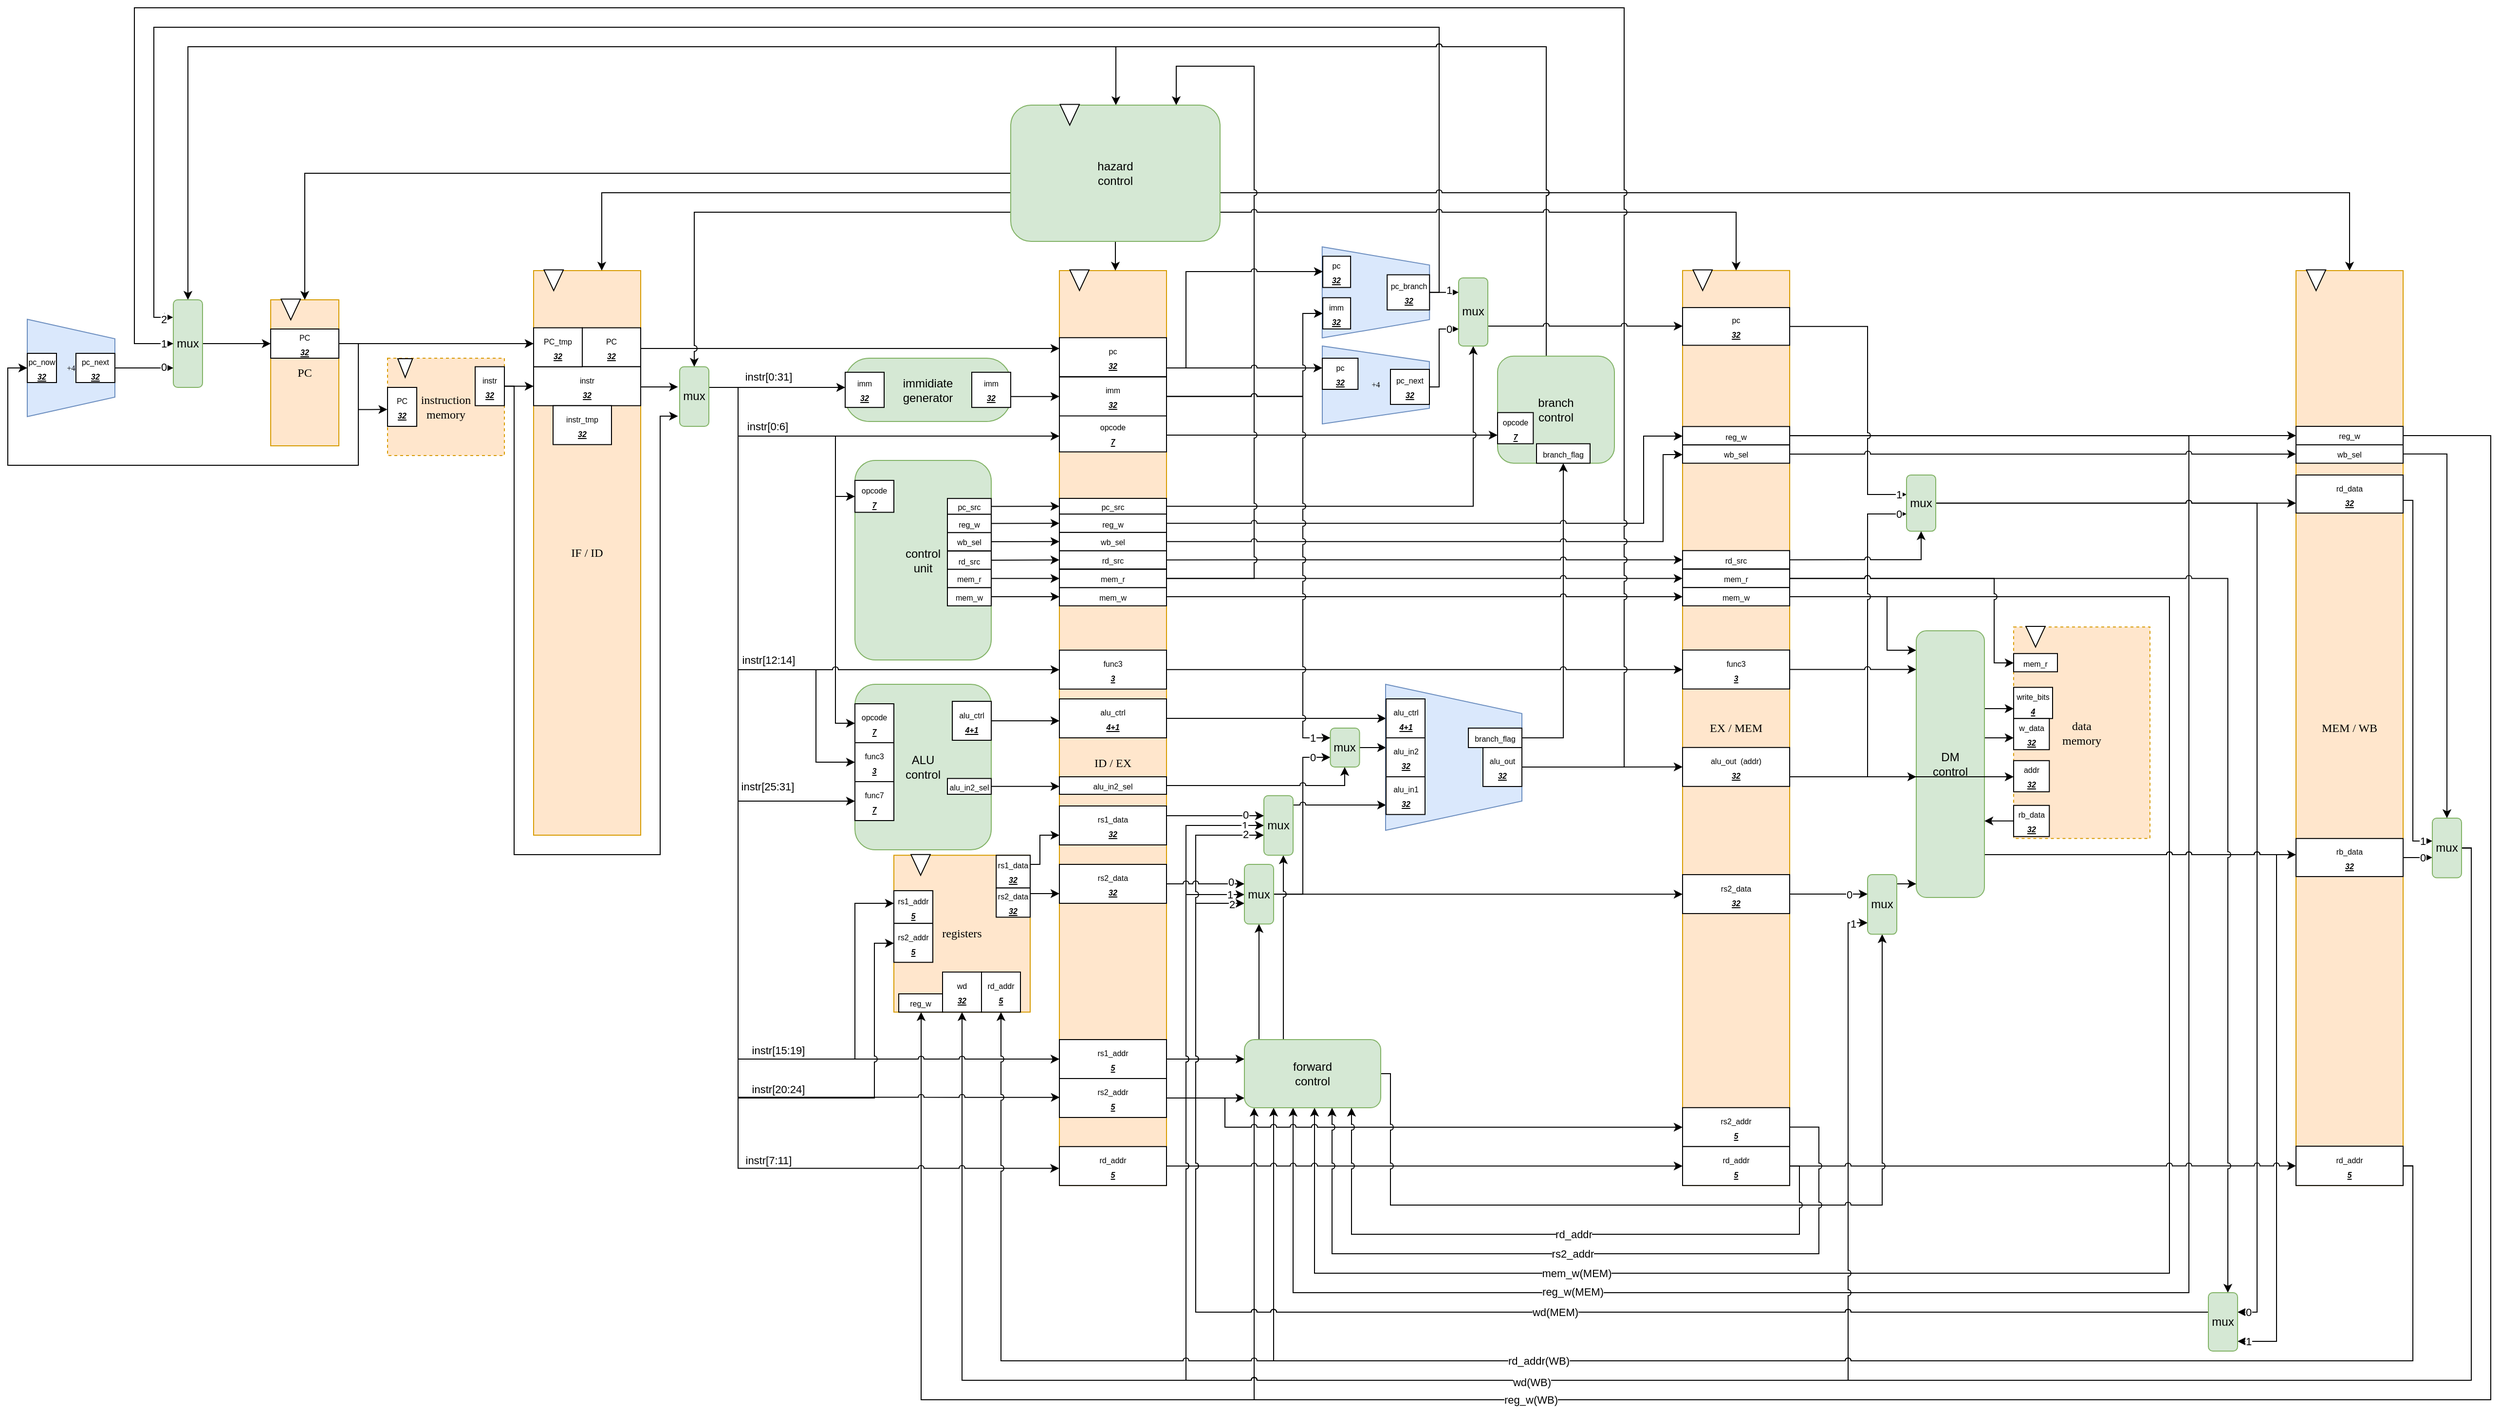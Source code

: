 <mxfile version="15.4.0" type="device"><diagram name="Page-1" id="edf60f1a-56cd-e834-aa8a-f176f3a09ee4"><mxGraphModel dx="1777" dy="434" grid="1" gridSize="10" guides="1" tooltips="1" connect="0" arrows="1" fold="0" page="1" pageScale="1" pageWidth="1100" pageHeight="850" background="none" math="0" shadow="0"><root><mxCell id="0"/><mxCell id="1" parent="0"/><mxCell id="kNVG9xj6ANDc93W-XIGZ-67" style="edgeStyle=orthogonalEdgeStyle;rounded=0;jumpStyle=arc;orthogonalLoop=1;jettySize=auto;html=1;" parent="1" source="EKekgRLYzdlUiFeW4id2-189" target="kNVG9xj6ANDc93W-XIGZ-15" edge="1"><mxGeometry relative="1" as="geometry"><Array as="points"><mxPoint x="960" y="609"/><mxPoint x="960" y="609"/></Array></mxGeometry></mxCell><mxCell id="kNVG9xj6ANDc93W-XIGZ-8" value="1" style="edgeStyle=orthogonalEdgeStyle;rounded=0;jumpStyle=arc;orthogonalLoop=1;jettySize=auto;html=1;" parent="1" source="kNVG9xj6ANDc93W-XIGZ-5" target="kNVG9xj6ANDc93W-XIGZ-7" edge="1"><mxGeometry x="0.948" relative="1" as="geometry"><mxPoint x="1140" y="710" as="targetPoint"/><Array as="points"><mxPoint x="1050" y="498"/><mxPoint x="1050" y="670"/></Array><mxPoint as="offset"/></mxGeometry></mxCell><mxCell id="32vaQrGKy8MRLrwL2cj2-9" style="edgeStyle=orthogonalEdgeStyle;rounded=0;orthogonalLoop=1;jettySize=auto;html=1;" parent="1" source="EKekgRLYzdlUiFeW4id2-189" target="yA2EK_0t3Z7QHFOwRQCl-2" edge="1"><mxGeometry relative="1" as="geometry"><mxPoint x="1380" y="1090" as="targetPoint"/><Array as="points"><mxPoint x="1380" y="610"/><mxPoint x="1380" y="1490"/><mxPoint x="460" y="1490"/></Array></mxGeometry></mxCell><mxCell id="S9mFxYT01QVTFPfIdobC-1" value="reg_w(MEM)" style="edgeLabel;html=1;align=center;verticalAlign=middle;resizable=0;points=[];" parent="32vaQrGKy8MRLrwL2cj2-9" vertex="1" connectable="0"><mxGeometry x="0.603" y="-1" relative="1" as="geometry"><mxPoint as="offset"/></mxGeometry></mxCell><mxCell id="kNVG9xj6ANDc93W-XIGZ-49" style="edgeStyle=orthogonalEdgeStyle;rounded=0;jumpStyle=arc;orthogonalLoop=1;jettySize=auto;html=1;" parent="1" source="EKekgRLYzdlUiFeW4id2-190" target="yA2EK_0t3Z7QHFOwRQCl-32" edge="1"><mxGeometry relative="1" as="geometry"><Array as="points"><mxPoint x="1070" y="775"/><mxPoint x="1070" y="830"/></Array></mxGeometry></mxCell><mxCell id="32vaQrGKy8MRLrwL2cj2-6" style="edgeStyle=orthogonalEdgeStyle;rounded=0;orthogonalLoop=1;jettySize=auto;html=1;" parent="1" source="EKekgRLYzdlUiFeW4id2-190" target="yA2EK_0t3Z7QHFOwRQCl-2" edge="1"><mxGeometry relative="1" as="geometry"><mxPoint x="1390" y="1090" as="targetPoint"/><Array as="points"><mxPoint x="1360" y="775"/><mxPoint x="1360" y="1470"/><mxPoint x="482" y="1470"/></Array></mxGeometry></mxCell><mxCell id="32vaQrGKy8MRLrwL2cj2-7" value="mem_w(MEM)" style="edgeLabel;html=1;align=center;verticalAlign=middle;resizable=0;points=[];" parent="32vaQrGKy8MRLrwL2cj2-6" vertex="1" connectable="0"><mxGeometry x="0.589" relative="1" as="geometry"><mxPoint as="offset"/></mxGeometry></mxCell><mxCell id="Cu1Hbzg0PVyFdCxrieRd-3" style="edgeStyle=orthogonalEdgeStyle;rounded=0;orthogonalLoop=1;jettySize=auto;html=1;" parent="1" source="yA2EK_0t3Z7QHFOwRQCl-23" target="kNVG9xj6ANDc93W-XIGZ-22" edge="1"><mxGeometry relative="1" as="geometry"/></mxCell><mxCell id="32vaQrGKy8MRLrwL2cj2-2" style="edgeStyle=orthogonalEdgeStyle;rounded=0;orthogonalLoop=1;jettySize=auto;html=1;" parent="1" source="EKekgRLYzdlUiFeW4id2-143" target="yA2EK_0t3Z7QHFOwRQCl-18" edge="1"><mxGeometry relative="1" as="geometry"><Array as="points"><mxPoint x="440" y="900"/><mxPoint x="440" y="900"/></Array></mxGeometry></mxCell><mxCell id="Cu1Hbzg0PVyFdCxrieRd-2" style="edgeStyle=orthogonalEdgeStyle;rounded=0;orthogonalLoop=1;jettySize=auto;html=1;" parent="1" source="EKekgRLYzdlUiFeW4id2-108" target="kNVG9xj6ANDc93W-XIGZ-19" edge="1"><mxGeometry relative="1" as="geometry"><Array as="points"><mxPoint x="590" y="609"/><mxPoint x="590" y="609"/></Array></mxGeometry></mxCell><mxCell id="EKekgRLYzdlUiFeW4id2-193" style="edgeStyle=orthogonalEdgeStyle;rounded=0;jumpStyle=arc;orthogonalLoop=1;jettySize=auto;html=1;" parent="1" source="EKekgRLYzdlUiFeW4id2-150" target="kNVG9xj6ANDc93W-XIGZ-1" edge="1"><mxGeometry relative="1" as="geometry"><mxPoint x="830" y="682.138" as="targetPoint"/></mxGeometry></mxCell><mxCell id="Q_06JHTN7Uep42Y_UUGo-1" style="edgeStyle=orthogonalEdgeStyle;rounded=0;orthogonalLoop=1;jettySize=auto;html=1;entryX=-0.011;entryY=0.2;entryDx=0;entryDy=0;entryPerimeter=0;" parent="1" source="EKekgRLYzdlUiFeW4id2-177" target="EKekgRLYzdlUiFeW4id2-50" edge="1"><mxGeometry relative="1" as="geometry"><mxPoint x="620" y="190" as="targetPoint"/><Array as="points"><mxPoint x="610" y="462"/><mxPoint x="610" y="190"/><mxPoint x="-710" y="190"/><mxPoint x="-710" y="488"/></Array></mxGeometry></mxCell><mxCell id="AWye1TeloU3Kx7bztyEL-3" value="2" style="edgeLabel;html=1;align=center;verticalAlign=middle;resizable=0;points=[];" parent="Q_06JHTN7Uep42Y_UUGo-1" vertex="1" connectable="0"><mxGeometry x="0.963" relative="1" as="geometry"><mxPoint x="10" y="17" as="offset"/></mxGeometry></mxCell><mxCell id="kNVG9xj6ANDc93W-XIGZ-147" style="edgeStyle=orthogonalEdgeStyle;rounded=0;jumpStyle=arc;orthogonalLoop=1;jettySize=auto;html=1;startArrow=none;startFill=0;endArrow=classic;endFill=1;" parent="1" source="EKekgRLYzdlUiFeW4id2-87" target="EKekgRLYzdlUiFeW4id2-37" edge="1"><mxGeometry relative="1" as="geometry"><Array as="points"><mxPoint x="1545" y="360"/></Array></mxGeometry></mxCell><mxCell id="kNVG9xj6ANDc93W-XIGZ-75" style="edgeStyle=orthogonalEdgeStyle;rounded=0;jumpStyle=arc;orthogonalLoop=1;jettySize=auto;html=1;" parent="1" source="kNVG9xj6ANDc93W-XIGZ-70" target="kNVG9xj6ANDc93W-XIGZ-27" edge="1"><mxGeometry relative="1" as="geometry"><Array as="points"><mxPoint x="1670" y="1033"/><mxPoint x="1670" y="1580"/><mxPoint x="1030" y="1580"/><mxPoint x="1030" y="1110"/></Array></mxGeometry></mxCell><mxCell id="i5YlRuQZrGiQrmkR3ASv-7" value="1" style="edgeLabel;html=1;align=center;verticalAlign=middle;resizable=0;points=[];" parent="kNVG9xj6ANDc93W-XIGZ-75" vertex="1" connectable="0"><mxGeometry x="0.982" y="-2" relative="1" as="geometry"><mxPoint y="-1" as="offset"/></mxGeometry></mxCell><mxCell id="kNVG9xj6ANDc93W-XIGZ-135" style="edgeStyle=orthogonalEdgeStyle;rounded=0;jumpStyle=arc;orthogonalLoop=1;jettySize=auto;html=1;startArrow=none;startFill=0;endArrow=classic;endFill=1;" parent="1" source="kNVG9xj6ANDc93W-XIGZ-15" target="yA2EK_0t3Z7QHFOwRQCl-2" edge="1"><mxGeometry relative="1" as="geometry"><Array as="points"><mxPoint x="1690" y="609"/><mxPoint x="1690" y="1600"/><mxPoint x="420" y="1600"/></Array></mxGeometry></mxCell><mxCell id="kNVG9xj6ANDc93W-XIGZ-139" style="edgeStyle=orthogonalEdgeStyle;rounded=0;jumpStyle=arc;orthogonalLoop=1;jettySize=auto;html=1;startArrow=none;startFill=0;endArrow=classic;endFill=1;" parent="1" source="kNVG9xj6ANDc93W-XIGZ-15" target="kNVG9xj6ANDc93W-XIGZ-137" edge="1"><mxGeometry relative="1" as="geometry"><Array as="points"><mxPoint x="1690" y="609"/><mxPoint x="1690" y="1600"/><mxPoint x="78" y="1600"/></Array></mxGeometry></mxCell><mxCell id="kNVG9xj6ANDc93W-XIGZ-154" value="reg_w(WB)" style="edgeLabel;html=1;align=center;verticalAlign=middle;resizable=0;points=[];" parent="kNVG9xj6ANDc93W-XIGZ-139" vertex="1" connectable="0"><mxGeometry x="0.31" y="3" relative="1" as="geometry"><mxPoint x="-42" y="-3" as="offset"/></mxGeometry></mxCell><mxCell id="kNVG9xj6ANDc93W-XIGZ-160" style="edgeStyle=orthogonalEdgeStyle;rounded=0;jumpStyle=arc;orthogonalLoop=1;jettySize=auto;html=1;startArrow=none;startFill=0;endArrow=classic;endFill=1;" parent="1" source="kNVG9xj6ANDc93W-XIGZ-103" target="yA2EK_0t3Z7QHFOwRQCl-2" edge="1"><mxGeometry relative="1" as="geometry"><Array as="points"><mxPoint x="1610" y="1360"/><mxPoint x="1610" y="1560"/><mxPoint x="440" y="1560"/></Array></mxGeometry></mxCell><mxCell id="kNVG9xj6ANDc93W-XIGZ-25" style="edgeStyle=orthogonalEdgeStyle;rounded=0;jumpStyle=arc;orthogonalLoop=1;jettySize=auto;html=1;" parent="1" source="EKekgRLYzdlUiFeW4id2-124" target="yA2EK_0t3Z7QHFOwRQCl-2" edge="1"><mxGeometry relative="1" as="geometry"><mxPoint x="380" y="1031" as="targetPoint"/><Array as="points"><mxPoint x="370" y="1250"/><mxPoint x="370" y="1250"/></Array></mxGeometry></mxCell><mxCell id="kNVG9xj6ANDc93W-XIGZ-93" style="edgeStyle=orthogonalEdgeStyle;rounded=0;jumpStyle=arc;orthogonalLoop=1;jettySize=auto;html=1;" parent="1" source="EKekgRLYzdlUiFeW4id2-125" target="yA2EK_0t3Z7QHFOwRQCl-2" edge="1"><mxGeometry relative="1" as="geometry"><Array as="points"><mxPoint x="310" y="1290"/><mxPoint x="310" y="1290"/></Array></mxGeometry></mxCell><mxCell id="yA2EK_0t3Z7QHFOwRQCl-7" style="edgeStyle=orthogonalEdgeStyle;rounded=0;orthogonalLoop=1;jettySize=auto;html=1;jumpStyle=arc;" parent="1" source="EKekgRLYzdlUiFeW4id2-121" target="yA2EK_0t3Z7QHFOwRQCl-6" edge="1"><mxGeometry relative="1" as="geometry"><mxPoint x="330" y="985.029" as="sourcePoint"/><mxPoint x="830" y="985.029" as="targetPoint"/><Array as="points"><mxPoint x="480" y="1360"/><mxPoint x="480" y="1360"/></Array></mxGeometry></mxCell><mxCell id="kNVG9xj6ANDc93W-XIGZ-132" style="edgeStyle=orthogonalEdgeStyle;rounded=0;jumpStyle=arc;orthogonalLoop=1;jettySize=auto;html=1;startArrow=none;startFill=0;endArrow=classic;endFill=1;" parent="1" source="EKekgRLYzdlUiFeW4id2-125" target="yA2EK_0t3Z7QHFOwRQCl-3" edge="1"><mxGeometry relative="1" as="geometry"><Array as="points"><mxPoint x="390" y="1290"/><mxPoint x="390" y="1320"/></Array></mxGeometry></mxCell><mxCell id="kNVG9xj6ANDc93W-XIGZ-133" style="edgeStyle=orthogonalEdgeStyle;rounded=0;jumpStyle=arc;orthogonalLoop=1;jettySize=auto;html=1;startArrow=none;startFill=0;endArrow=classic;endFill=1;" parent="1" source="kNVG9xj6ANDc93W-XIGZ-70" target="yA2EK_0t3Z7QHFOwRQCl-1" edge="1"><mxGeometry relative="1" as="geometry"><Array as="points"><mxPoint x="1670" y="1033"/><mxPoint x="1670" y="1580"/><mxPoint x="350" y="1580"/><mxPoint x="350" y="1081"/></Array></mxGeometry></mxCell><mxCell id="i5YlRuQZrGiQrmkR3ASv-5" value="1" style="edgeLabel;html=1;align=center;verticalAlign=middle;resizable=0;points=[];" parent="kNVG9xj6ANDc93W-XIGZ-133" vertex="1" connectable="0"><mxGeometry x="0.988" relative="1" as="geometry"><mxPoint as="offset"/></mxGeometry></mxCell><mxCell id="kNVG9xj6ANDc93W-XIGZ-134" style="edgeStyle=orthogonalEdgeStyle;rounded=0;jumpStyle=arc;orthogonalLoop=1;jettySize=auto;html=1;startArrow=none;startFill=0;endArrow=classic;endFill=1;" parent="1" source="kNVG9xj6ANDc93W-XIGZ-70" target="yA2EK_0t3Z7QHFOwRQCl-9" edge="1"><mxGeometry relative="1" as="geometry"><Array as="points"><mxPoint x="1670" y="1033"/><mxPoint x="1670" y="1580"/><mxPoint x="350" y="1580"/><mxPoint x="350" y="1010"/></Array></mxGeometry></mxCell><mxCell id="i5YlRuQZrGiQrmkR3ASv-2" value="1" style="edgeLabel;html=1;align=center;verticalAlign=middle;resizable=0;points=[];" parent="kNVG9xj6ANDc93W-XIGZ-134" vertex="1" connectable="0"><mxGeometry x="0.993" relative="1" as="geometry"><mxPoint x="-11" as="offset"/></mxGeometry></mxCell><mxCell id="kNVG9xj6ANDc93W-XIGZ-81" style="edgeStyle=orthogonalEdgeStyle;rounded=0;jumpStyle=arc;orthogonalLoop=1;jettySize=auto;html=1;" parent="1" source="kNVG9xj6ANDc93W-XIGZ-76" target="yA2EK_0t3Z7QHFOwRQCl-1" edge="1"><mxGeometry relative="1" as="geometry"><Array as="points"><mxPoint x="360" y="1510"/><mxPoint x="360" y="1090"/></Array></mxGeometry></mxCell><mxCell id="i5YlRuQZrGiQrmkR3ASv-6" value="2" style="edgeLabel;html=1;align=center;verticalAlign=middle;resizable=0;points=[];" parent="kNVG9xj6ANDc93W-XIGZ-81" vertex="1" connectable="0"><mxGeometry x="0.982" relative="1" as="geometry"><mxPoint y="1" as="offset"/></mxGeometry></mxCell><mxCell id="kNVG9xj6ANDc93W-XIGZ-80" style="edgeStyle=orthogonalEdgeStyle;rounded=0;jumpStyle=arc;orthogonalLoop=1;jettySize=auto;html=1;" parent="1" source="kNVG9xj6ANDc93W-XIGZ-76" target="yA2EK_0t3Z7QHFOwRQCl-9" edge="1"><mxGeometry relative="1" as="geometry"><mxPoint x="370" y="990" as="targetPoint"/><Array as="points"><mxPoint x="360" y="1510"/><mxPoint x="360" y="1020"/></Array></mxGeometry></mxCell><mxCell id="32vaQrGKy8MRLrwL2cj2-8" value="wd(MEM)" style="edgeLabel;html=1;align=center;verticalAlign=middle;resizable=0;points=[];" parent="kNVG9xj6ANDc93W-XIGZ-80" vertex="1" connectable="0"><mxGeometry x="-0.161" relative="1" as="geometry"><mxPoint as="offset"/></mxGeometry></mxCell><mxCell id="i5YlRuQZrGiQrmkR3ASv-3" value="2" style="edgeLabel;html=1;align=center;verticalAlign=middle;resizable=0;points=[];" parent="kNVG9xj6ANDc93W-XIGZ-80" vertex="1" connectable="0"><mxGeometry x="0.988" y="1" relative="1" as="geometry"><mxPoint x="-10" as="offset"/></mxGeometry></mxCell><mxCell id="kNVG9xj6ANDc93W-XIGZ-74" style="edgeStyle=orthogonalEdgeStyle;rounded=0;jumpStyle=arc;orthogonalLoop=1;jettySize=auto;html=1;" parent="1" source="kNVG9xj6ANDc93W-XIGZ-70" target="EKekgRLYzdlUiFeW4id2-79" edge="1"><mxGeometry relative="1" as="geometry"><mxPoint x="1650" y="1640" as="targetPoint"/><Array as="points"><mxPoint x="1670" y="1033"/><mxPoint x="1670" y="1580"/><mxPoint x="120" y="1580"/></Array></mxGeometry></mxCell><mxCell id="kNVG9xj6ANDc93W-XIGZ-153" value="wd(WB)" style="edgeLabel;html=1;align=center;verticalAlign=middle;resizable=0;points=[];" parent="kNVG9xj6ANDc93W-XIGZ-74" vertex="1" connectable="0"><mxGeometry x="0.199" y="2" relative="1" as="geometry"><mxPoint x="-32" as="offset"/></mxGeometry></mxCell><mxCell id="yA2EK_0t3Z7QHFOwRQCl-39" style="edgeStyle=orthogonalEdgeStyle;rounded=0;jumpStyle=arc;orthogonalLoop=1;jettySize=auto;html=1;" parent="1" source="yA2EK_0t3Z7QHFOwRQCl-33" target="yA2EK_0t3Z7QHFOwRQCl-38" edge="1"><mxGeometry relative="1" as="geometry"><Array as="points"><mxPoint x="580" y="850"/><mxPoint x="580" y="850"/></Array></mxGeometry></mxCell><mxCell id="kNVG9xj6ANDc93W-XIGZ-48" style="edgeStyle=orthogonalEdgeStyle;rounded=0;jumpStyle=arc;orthogonalLoop=1;jettySize=auto;html=1;" parent="1" source="EKekgRLYzdlUiFeW4id2-154" target="EKekgRLYzdlUiFeW4id2-190" edge="1"><mxGeometry relative="1" as="geometry"/></mxCell><mxCell id="kNVG9xj6ANDc93W-XIGZ-47" style="edgeStyle=orthogonalEdgeStyle;rounded=0;jumpStyle=arc;orthogonalLoop=1;jettySize=auto;html=1;" parent="1" source="EKekgRLYzdlUiFeW4id2-155" target="EKekgRLYzdlUiFeW4id2-191" edge="1"><mxGeometry relative="1" as="geometry"/></mxCell><mxCell id="EKekgRLYzdlUiFeW4id2-194" style="edgeStyle=orthogonalEdgeStyle;rounded=0;jumpStyle=arc;orthogonalLoop=1;jettySize=auto;html=1;" parent="1" source="EKekgRLYzdlUiFeW4id2-151" target="EKekgRLYzdlUiFeW4id2-187" edge="1"><mxGeometry relative="1" as="geometry"/></mxCell><mxCell id="kNVG9xj6ANDc93W-XIGZ-9" value="0" style="edgeStyle=orthogonalEdgeStyle;rounded=0;jumpStyle=arc;orthogonalLoop=1;jettySize=auto;html=1;" parent="1" source="yA2EK_0t3Z7QHFOwRQCl-25" target="kNVG9xj6ANDc93W-XIGZ-7" edge="1"><mxGeometry x="0.957" relative="1" as="geometry"><Array as="points"><mxPoint x="1050" y="960"/><mxPoint x="1050" y="690"/></Array><mxPoint as="offset"/></mxGeometry></mxCell><mxCell id="kNVG9xj6ANDc93W-XIGZ-149" style="edgeStyle=orthogonalEdgeStyle;rounded=0;jumpStyle=arc;orthogonalLoop=1;jettySize=auto;html=1;startArrow=none;startFill=0;endArrow=classic;endFill=1;" parent="1" source="EKekgRLYzdlUiFeW4id2-155" target="EKekgRLYzdlUiFeW4id2-87" edge="1"><mxGeometry relative="1" as="geometry"><mxPoint x="1411.667" y="300.0" as="targetPoint"/><Array as="points"><mxPoint x="420" y="756"/><mxPoint x="420" y="230"/><mxPoint x="340" y="230"/></Array></mxGeometry></mxCell><mxCell id="kNVG9xj6ANDc93W-XIGZ-12" style="edgeStyle=orthogonalEdgeStyle;rounded=0;jumpStyle=arc;orthogonalLoop=1;jettySize=auto;html=1;" parent="1" source="kNVG9xj6ANDc93W-XIGZ-7" target="kNVG9xj6ANDc93W-XIGZ-11" edge="1"><mxGeometry relative="1" as="geometry"><Array as="points"><mxPoint x="1470" y="679"/><mxPoint x="1470" y="679"/></Array></mxGeometry></mxCell><mxCell id="kNVG9xj6ANDc93W-XIGZ-79" value="0" style="edgeStyle=orthogonalEdgeStyle;rounded=0;jumpStyle=arc;orthogonalLoop=1;jettySize=auto;html=1;" parent="1" source="kNVG9xj6ANDc93W-XIGZ-7" target="kNVG9xj6ANDc93W-XIGZ-76" edge="1"><mxGeometry x="0.982" relative="1" as="geometry"><Array as="points"><mxPoint x="1450" y="679"/><mxPoint x="1450" y="1510"/></Array><mxPoint as="offset"/></mxGeometry></mxCell><mxCell id="kNVG9xj6ANDc93W-XIGZ-140" style="edgeStyle=orthogonalEdgeStyle;rounded=0;jumpStyle=arc;orthogonalLoop=1;jettySize=auto;html=1;startArrow=none;startFill=0;endArrow=classic;endFill=1;" parent="1" source="kNVG9xj6ANDc93W-XIGZ-18" target="EKekgRLYzdlUiFeW4id2-50" edge="1"><mxGeometry relative="1" as="geometry"><Array as="points"><mxPoint x="720" y="210"/><mxPoint x="-675" y="210"/></Array></mxGeometry></mxCell><mxCell id="kNVG9xj6ANDc93W-XIGZ-146" style="edgeStyle=orthogonalEdgeStyle;rounded=0;jumpStyle=arc;orthogonalLoop=1;jettySize=auto;html=1;startArrow=none;startFill=0;endArrow=classic;endFill=1;" parent="1" source="kNVG9xj6ANDc93W-XIGZ-18" target="EKekgRLYzdlUiFeW4id2-87" edge="1"><mxGeometry relative="1" as="geometry"><Array as="points"><mxPoint x="720" y="210"/><mxPoint x="278" y="210"/></Array></mxGeometry></mxCell><mxCell id="kNVG9xj6ANDc93W-XIGZ-69" style="edgeStyle=orthogonalEdgeStyle;rounded=0;jumpStyle=arc;orthogonalLoop=1;jettySize=auto;html=1;" parent="1" source="yA2EK_0t3Z7QHFOwRQCl-32" target="kNVG9xj6ANDc93W-XIGZ-68" edge="1"><mxGeometry relative="1" as="geometry"><Array as="points"><mxPoint x="1360" y="1040"/><mxPoint x="1360" y="1040"/></Array></mxGeometry></mxCell><mxCell id="kNVG9xj6ANDc93W-XIGZ-78" value="1" style="edgeStyle=orthogonalEdgeStyle;rounded=0;jumpStyle=arc;orthogonalLoop=1;jettySize=auto;html=1;" parent="1" source="yA2EK_0t3Z7QHFOwRQCl-32" target="kNVG9xj6ANDc93W-XIGZ-76" edge="1"><mxGeometry x="0.975" relative="1" as="geometry"><Array as="points"><mxPoint x="1470" y="1040"/><mxPoint x="1470" y="1540"/></Array><mxPoint as="offset"/></mxGeometry></mxCell><mxCell id="kNVG9xj6ANDc93W-XIGZ-123" style="edgeStyle=orthogonalEdgeStyle;rounded=0;jumpStyle=arc;orthogonalLoop=1;jettySize=auto;html=1;startArrow=none;startFill=0;endArrow=classic;endFill=1;" parent="1" source="yA2EK_0t3Z7QHFOwRQCl-6" target="kNVG9xj6ANDc93W-XIGZ-103" edge="1"><mxGeometry relative="1" as="geometry"/></mxCell><mxCell id="60e70716793133e9-2" value="+4" style="shape=trapezoid;whiteSpace=wrap;html=1;rounded=0;shadow=0;labelBackgroundColor=none;strokeWidth=1;fontFamily=Verdana;fontSize=8;align=center;flipV=1;rotation=0;container=1;fillColor=#dae8fc;strokeColor=#6c8ebf;direction=south;" parent="1" vertex="1"><mxGeometry x="-840" y="490" width="90" height="100" as="geometry"><mxRectangle x="125" y="215" width="50" height="40" as="alternateBounds"/></mxGeometry></mxCell><mxCell id="EKekgRLYzdlUiFeW4id2-47" value="&lt;font style=&quot;font-size: 8px&quot;&gt;pc_now&lt;br&gt;&lt;i&gt;&lt;b&gt;&lt;u&gt;32&lt;/u&gt;&lt;/b&gt;&lt;/i&gt;&lt;br&gt;&lt;/font&gt;" style="rounded=0;whiteSpace=wrap;html=1;shadow=0;rotation=0;" parent="60e70716793133e9-2" vertex="1"><mxGeometry y="35" width="30" height="30" as="geometry"/></mxCell><mxCell id="EKekgRLYzdlUiFeW4id2-49" value="&lt;font style=&quot;font-size: 8px&quot;&gt;pc_next&lt;br&gt;&lt;i&gt;&lt;b&gt;&lt;u&gt;32&lt;/u&gt;&lt;/b&gt;&lt;/i&gt;&lt;br&gt;&lt;/font&gt;" style="rounded=0;whiteSpace=wrap;html=1;shadow=0;rotation=0;" parent="60e70716793133e9-2" vertex="1"><mxGeometry x="50" y="35" width="40" height="30" as="geometry"/></mxCell><mxCell id="EKekgRLYzdlUiFeW4id2-24" value="&lt;font style=&quot;font-size: 12px&quot;&gt;IF / ID&lt;/font&gt;" style="rounded=0;whiteSpace=wrap;html=1;shadow=0;labelBackgroundColor=none;strokeWidth=1;fontFamily=Verdana;fontSize=8;align=center;fillColor=#ffe6cc;strokeColor=#d79b00;container=1;" parent="1" vertex="1"><mxGeometry x="-320" y="440" width="110" height="580" as="geometry"/></mxCell><mxCell id="EKekgRLYzdlUiFeW4id2-44" value="&lt;font style=&quot;font-size: 8px&quot;&gt;PC&lt;br&gt;&lt;i&gt;&lt;b&gt;&lt;u&gt;32&lt;/u&gt;&lt;/b&gt;&lt;/i&gt;&lt;br&gt;&lt;/font&gt;" style="rounded=0;whiteSpace=wrap;html=1;shadow=0;" parent="EKekgRLYzdlUiFeW4id2-24" vertex="1"><mxGeometry x="50" y="58.75" width="60" height="40" as="geometry"/></mxCell><mxCell id="EKekgRLYzdlUiFeW4id2-65" value="&lt;font style=&quot;font-size: 8px&quot;&gt;instr&lt;br&gt;&lt;i&gt;&lt;b&gt;&lt;u&gt;32&lt;/u&gt;&lt;/b&gt;&lt;/i&gt;&lt;br&gt;&lt;/font&gt;" style="rounded=0;whiteSpace=wrap;html=1;shadow=0;" parent="EKekgRLYzdlUiFeW4id2-24" vertex="1"><mxGeometry y="98.75" width="110" height="40" as="geometry"/></mxCell><mxCell id="1QepmSErJZ8Scbjbq0xg-8" value="" style="triangle;whiteSpace=wrap;html=1;shadow=0;rotation=90;" parent="EKekgRLYzdlUiFeW4id2-24" vertex="1"><mxGeometry x="10" width="21.25" height="19.86" as="geometry"/></mxCell><mxCell id="aDGXHN1cYrlwPcJ_VAFq-1" value="&lt;font style=&quot;font-size: 8px&quot;&gt;PC_tmp&lt;br&gt;&lt;i&gt;&lt;b&gt;&lt;u&gt;32&lt;/u&gt;&lt;/b&gt;&lt;/i&gt;&lt;br&gt;&lt;/font&gt;" style="rounded=0;whiteSpace=wrap;html=1;shadow=0;" vertex="1" parent="EKekgRLYzdlUiFeW4id2-24"><mxGeometry y="58.75" width="50" height="40" as="geometry"/></mxCell><mxCell id="aDGXHN1cYrlwPcJ_VAFq-3" value="&lt;font style=&quot;font-size: 8px&quot;&gt;instr_tmp&lt;br&gt;&lt;i&gt;&lt;b&gt;&lt;u&gt;32&lt;/u&gt;&lt;/b&gt;&lt;/i&gt;&lt;br&gt;&lt;/font&gt;" style="rounded=0;whiteSpace=wrap;html=1;shadow=0;" vertex="1" parent="EKekgRLYzdlUiFeW4id2-24"><mxGeometry x="20" y="138.75" width="60" height="40" as="geometry"/></mxCell><mxCell id="EKekgRLYzdlUiFeW4id2-33" value="&lt;font style=&quot;font-size: 12px&quot;&gt;&lt;br&gt;&lt;br&gt;&lt;br&gt;&lt;br&gt;&lt;br&gt;ID / EX&lt;/font&gt;" style="rounded=0;whiteSpace=wrap;html=1;shadow=0;labelBackgroundColor=none;strokeWidth=1;fontFamily=Verdana;fontSize=8;align=center;fillColor=#ffe6cc;strokeColor=#d79b00;container=1;" parent="1" vertex="1"><mxGeometry x="220" y="440" width="110" height="940" as="geometry"/></mxCell><mxCell id="EKekgRLYzdlUiFeW4id2-34" value="" style="triangle;whiteSpace=wrap;html=1;shadow=0;rotation=90;" parent="EKekgRLYzdlUiFeW4id2-33" vertex="1"><mxGeometry x="10" y="-0.1" width="21.25" height="19.86" as="geometry"/></mxCell><mxCell id="EKekgRLYzdlUiFeW4id2-71" value="&lt;font style=&quot;font-size: 8px&quot;&gt;pc&lt;br&gt;&lt;u style=&quot;font-style: italic ; font-weight: bold&quot;&gt;32&lt;/u&gt;&lt;br&gt;&lt;/font&gt;" style="rounded=0;whiteSpace=wrap;html=1;shadow=0;" parent="EKekgRLYzdlUiFeW4id2-33" vertex="1"><mxGeometry y="68.9" width="110" height="40" as="geometry"/></mxCell><mxCell id="EKekgRLYzdlUiFeW4id2-108" value="&lt;font style=&quot;font-size: 8px&quot;&gt;opcode&lt;br&gt;&lt;i&gt;&lt;b&gt;&lt;u&gt;7&lt;/u&gt;&lt;/b&gt;&lt;/i&gt;&lt;br&gt;&lt;/font&gt;" style="rounded=0;whiteSpace=wrap;html=1;shadow=0;" parent="EKekgRLYzdlUiFeW4id2-33" vertex="1"><mxGeometry y="147.48" width="110" height="38.75" as="geometry"/></mxCell><mxCell id="EKekgRLYzdlUiFeW4id2-121" value="&lt;font style=&quot;font-size: 8px&quot;&gt;rd_addr&lt;br&gt;&lt;b&gt;&lt;i&gt;&lt;u&gt;5&lt;/u&gt;&lt;/i&gt;&lt;/b&gt;&lt;br&gt;&lt;/font&gt;" style="rounded=0;whiteSpace=wrap;html=1;shadow=0;" parent="EKekgRLYzdlUiFeW4id2-33" vertex="1"><mxGeometry y="899.9" width="110" height="40" as="geometry"/></mxCell><mxCell id="EKekgRLYzdlUiFeW4id2-124" value="&lt;font style=&quot;font-size: 8px&quot;&gt;rs1_addr&lt;br&gt;&lt;b&gt;&lt;i&gt;&lt;u&gt;5&lt;/u&gt;&lt;/i&gt;&lt;/b&gt;&lt;br&gt;&lt;/font&gt;" style="rounded=0;whiteSpace=wrap;html=1;shadow=0;" parent="EKekgRLYzdlUiFeW4id2-33" vertex="1"><mxGeometry y="790.0" width="110" height="40" as="geometry"/></mxCell><mxCell id="EKekgRLYzdlUiFeW4id2-125" value="&lt;font style=&quot;font-size: 8px&quot;&gt;rs2_addr&lt;br&gt;&lt;b&gt;&lt;i&gt;&lt;u&gt;5&lt;/u&gt;&lt;/i&gt;&lt;/b&gt;&lt;br&gt;&lt;/font&gt;" style="rounded=0;whiteSpace=wrap;html=1;shadow=0;" parent="EKekgRLYzdlUiFeW4id2-33" vertex="1"><mxGeometry y="830.0" width="110" height="40" as="geometry"/></mxCell><mxCell id="EKekgRLYzdlUiFeW4id2-136" value="&lt;font style=&quot;font-size: 8px&quot;&gt;imm&lt;br&gt;&lt;b&gt;&lt;i&gt;&lt;u&gt;32&lt;/u&gt;&lt;/i&gt;&lt;/b&gt;&lt;br&gt;&lt;/font&gt;" style="rounded=0;whiteSpace=wrap;html=1;shadow=0;" parent="EKekgRLYzdlUiFeW4id2-33" vertex="1"><mxGeometry y="109.28" width="110" height="40" as="geometry"/></mxCell><mxCell id="EKekgRLYzdlUiFeW4id2-143" value="&lt;font style=&quot;font-size: 8px&quot;&gt;alu_ctrl&lt;br&gt;&lt;b&gt;&lt;i&gt;&lt;u&gt;4+1&lt;/u&gt;&lt;/i&gt;&lt;/b&gt;&lt;br&gt;&lt;/font&gt;" style="rounded=0;whiteSpace=wrap;html=1;shadow=0;" parent="EKekgRLYzdlUiFeW4id2-33" vertex="1"><mxGeometry y="440.0" width="110" height="40" as="geometry"/></mxCell><mxCell id="EKekgRLYzdlUiFeW4id2-145" value="&lt;font style=&quot;font-size: 8px&quot;&gt;rs1_data&lt;br&gt;&lt;b&gt;&lt;i&gt;&lt;u&gt;32&lt;/u&gt;&lt;/i&gt;&lt;/b&gt;&lt;br&gt;&lt;/font&gt;" style="rounded=0;whiteSpace=wrap;html=1;shadow=0;" parent="EKekgRLYzdlUiFeW4id2-33" vertex="1"><mxGeometry y="550.0" width="110" height="40" as="geometry"/></mxCell><mxCell id="EKekgRLYzdlUiFeW4id2-146" value="&lt;font style=&quot;font-size: 8px&quot;&gt;rs2_data&lt;br&gt;&lt;b&gt;&lt;i&gt;&lt;u&gt;32&lt;/u&gt;&lt;/i&gt;&lt;/b&gt;&lt;br&gt;&lt;/font&gt;" style="rounded=0;whiteSpace=wrap;html=1;shadow=0;" parent="EKekgRLYzdlUiFeW4id2-33" vertex="1"><mxGeometry y="610.0" width="110" height="40" as="geometry"/></mxCell><mxCell id="EKekgRLYzdlUiFeW4id2-150" value="&lt;font style=&quot;font-size: 8px&quot;&gt;pc_src&lt;br&gt;&lt;/font&gt;" style="rounded=0;whiteSpace=wrap;html=1;shadow=0;" parent="EKekgRLYzdlUiFeW4id2-33" vertex="1"><mxGeometry y="234" width="110" height="16.25" as="geometry"/></mxCell><mxCell id="EKekgRLYzdlUiFeW4id2-151" value="&lt;font style=&quot;font-size: 8px&quot;&gt;rd_src&lt;br&gt;&lt;/font&gt;" style="rounded=0;whiteSpace=wrap;html=1;shadow=0;" parent="EKekgRLYzdlUiFeW4id2-33" vertex="1"><mxGeometry y="287.75" width="110" height="18.75" as="geometry"/></mxCell><mxCell id="EKekgRLYzdlUiFeW4id2-152" value="&lt;font style=&quot;font-size: 8px&quot;&gt;wb_sel&lt;br&gt;&lt;/font&gt;" style="rounded=0;whiteSpace=wrap;html=1;shadow=0;" parent="EKekgRLYzdlUiFeW4id2-33" vertex="1"><mxGeometry y="269" width="110" height="18.75" as="geometry"/></mxCell><mxCell id="EKekgRLYzdlUiFeW4id2-153" value="&lt;font style=&quot;font-size: 8px&quot;&gt;reg_w&lt;br&gt;&lt;/font&gt;" style="rounded=0;whiteSpace=wrap;html=1;shadow=0;" parent="EKekgRLYzdlUiFeW4id2-33" vertex="1"><mxGeometry y="250.15" width="110" height="18.75" as="geometry"/></mxCell><mxCell id="EKekgRLYzdlUiFeW4id2-154" value="&lt;font style=&quot;font-size: 8px&quot;&gt;mem_w&lt;br&gt;&lt;/font&gt;" style="rounded=0;whiteSpace=wrap;html=1;shadow=0;" parent="EKekgRLYzdlUiFeW4id2-33" vertex="1"><mxGeometry y="325.63" width="110" height="18.75" as="geometry"/></mxCell><mxCell id="yA2EK_0t3Z7QHFOwRQCl-33" value="&lt;font style=&quot;font-size: 8px&quot;&gt;func3&lt;br&gt;&lt;b&gt;&lt;i&gt;&lt;u&gt;3&lt;/u&gt;&lt;/i&gt;&lt;/b&gt;&lt;br&gt;&lt;/font&gt;" style="rounded=0;whiteSpace=wrap;html=1;shadow=0;" parent="EKekgRLYzdlUiFeW4id2-33" vertex="1"><mxGeometry y="389.9" width="110" height="40" as="geometry"/></mxCell><mxCell id="EKekgRLYzdlUiFeW4id2-155" value="&lt;font style=&quot;font-size: 8px&quot;&gt;mem_r&lt;br&gt;&lt;/font&gt;" style="rounded=0;whiteSpace=wrap;html=1;shadow=0;" parent="EKekgRLYzdlUiFeW4id2-33" vertex="1"><mxGeometry y="306.88" width="110" height="18.75" as="geometry"/></mxCell><mxCell id="EKekgRLYzdlUiFeW4id2-156" value="&lt;font style=&quot;font-size: 8px&quot;&gt;alu_in2_sel&lt;br&gt;&lt;/font&gt;" style="rounded=0;whiteSpace=wrap;html=1;shadow=0;" parent="EKekgRLYzdlUiFeW4id2-33" vertex="1"><mxGeometry y="520" width="110" height="18" as="geometry"/></mxCell><mxCell id="EKekgRLYzdlUiFeW4id2-35" value="&lt;font style=&quot;font-size: 12px&quot;&gt;EX / MEM&lt;/font&gt;" style="rounded=0;whiteSpace=wrap;html=1;shadow=0;labelBackgroundColor=none;strokeWidth=1;fontFamily=Verdana;fontSize=8;align=center;fillColor=#ffe6cc;strokeColor=#d79b00;container=1;" parent="1" vertex="1"><mxGeometry x="860" y="439.9" width="110" height="940" as="geometry"/></mxCell><mxCell id="EKekgRLYzdlUiFeW4id2-191" value="&lt;font style=&quot;font-size: 8px&quot;&gt;mem_r&lt;br&gt;&lt;/font&gt;" style="rounded=0;whiteSpace=wrap;html=1;shadow=0;" parent="EKekgRLYzdlUiFeW4id2-35" vertex="1"><mxGeometry y="306.88" width="110" height="18.75" as="geometry"/></mxCell><mxCell id="EKekgRLYzdlUiFeW4id2-190" value="&lt;font style=&quot;font-size: 8px&quot;&gt;mem_w&lt;br&gt;&lt;/font&gt;" style="rounded=0;whiteSpace=wrap;html=1;shadow=0;" parent="EKekgRLYzdlUiFeW4id2-35" vertex="1"><mxGeometry y="325.73" width="110" height="18.75" as="geometry"/></mxCell><mxCell id="EKekgRLYzdlUiFeW4id2-188" value="&lt;font style=&quot;font-size: 8px&quot;&gt;wb_sel&lt;br&gt;&lt;/font&gt;" style="rounded=0;whiteSpace=wrap;html=1;shadow=0;" parent="EKekgRLYzdlUiFeW4id2-35" vertex="1"><mxGeometry y="179.21" width="110" height="18.75" as="geometry"/></mxCell><mxCell id="EKekgRLYzdlUiFeW4id2-189" value="&lt;font style=&quot;font-size: 8px&quot;&gt;reg_w&lt;br&gt;&lt;/font&gt;" style="rounded=0;whiteSpace=wrap;html=1;shadow=0;" parent="EKekgRLYzdlUiFeW4id2-35" vertex="1"><mxGeometry y="160.28" width="110" height="18.75" as="geometry"/></mxCell><mxCell id="yA2EK_0t3Z7QHFOwRQCl-3" value="&lt;font style=&quot;font-size: 8px&quot;&gt;rs2_addr&lt;br&gt;&lt;b&gt;&lt;i&gt;&lt;u&gt;5&lt;/u&gt;&lt;/i&gt;&lt;/b&gt;&lt;br&gt;&lt;/font&gt;" style="rounded=0;whiteSpace=wrap;html=1;shadow=0;" parent="EKekgRLYzdlUiFeW4id2-35" vertex="1"><mxGeometry y="860" width="110" height="40" as="geometry"/></mxCell><mxCell id="yA2EK_0t3Z7QHFOwRQCl-6" value="&lt;font style=&quot;font-size: 8px&quot;&gt;rd_addr&lt;br&gt;&lt;b&gt;&lt;i&gt;&lt;u&gt;5&lt;/u&gt;&lt;/i&gt;&lt;/b&gt;&lt;br&gt;&lt;/font&gt;" style="rounded=0;whiteSpace=wrap;html=1;shadow=0;" parent="EKekgRLYzdlUiFeW4id2-35" vertex="1"><mxGeometry y="900" width="110" height="40" as="geometry"/></mxCell><mxCell id="yA2EK_0t3Z7QHFOwRQCl-25" value="&lt;font style=&quot;font-size: 8px&quot;&gt;alu_out&amp;nbsp; (addr)&lt;br&gt;&lt;b&gt;&lt;i&gt;&lt;u&gt;32&lt;/u&gt;&lt;/i&gt;&lt;/b&gt;&lt;br&gt;&lt;/font&gt;" style="rounded=0;whiteSpace=wrap;html=1;shadow=0;" parent="EKekgRLYzdlUiFeW4id2-35" vertex="1"><mxGeometry y="490" width="110" height="40" as="geometry"/></mxCell><mxCell id="yA2EK_0t3Z7QHFOwRQCl-38" value="&lt;font style=&quot;font-size: 8px&quot;&gt;func3&lt;br&gt;&lt;b&gt;&lt;i&gt;&lt;u&gt;3&lt;/u&gt;&lt;/i&gt;&lt;/b&gt;&lt;br&gt;&lt;/font&gt;" style="rounded=0;whiteSpace=wrap;html=1;shadow=0;" parent="EKekgRLYzdlUiFeW4id2-35" vertex="1"><mxGeometry y="389.9" width="110" height="40" as="geometry"/></mxCell><mxCell id="kNVG9xj6ANDc93W-XIGZ-5" value="&lt;font style=&quot;font-size: 8px&quot;&gt;pc&lt;br&gt;&lt;b&gt;&lt;i&gt;&lt;u&gt;32&lt;/u&gt;&lt;/i&gt;&lt;/b&gt;&lt;br&gt;&lt;/font&gt;" style="rounded=0;whiteSpace=wrap;html=1;shadow=0;" parent="EKekgRLYzdlUiFeW4id2-35" vertex="1"><mxGeometry y="38.07" width="110" height="38.75" as="geometry"/></mxCell><mxCell id="kNVG9xj6ANDc93W-XIGZ-28" value="&lt;font style=&quot;font-size: 8px&quot;&gt;rs2_data&lt;br&gt;&lt;b&gt;&lt;i&gt;&lt;u&gt;32&lt;/u&gt;&lt;/i&gt;&lt;/b&gt;&lt;br&gt;&lt;/font&gt;" style="rounded=0;whiteSpace=wrap;html=1;shadow=0;" parent="EKekgRLYzdlUiFeW4id2-35" vertex="1"><mxGeometry y="620.63" width="110" height="40" as="geometry"/></mxCell><mxCell id="EKekgRLYzdlUiFeW4id2-187" value="&lt;font style=&quot;font-size: 8px&quot;&gt;rd_src&lt;br&gt;&lt;/font&gt;" style="rounded=0;whiteSpace=wrap;html=1;shadow=0;" parent="EKekgRLYzdlUiFeW4id2-35" vertex="1"><mxGeometry y="287.75" width="110" height="18.75" as="geometry"/></mxCell><mxCell id="1QepmSErJZ8Scbjbq0xg-4" value="" style="triangle;whiteSpace=wrap;html=1;shadow=0;rotation=90;" parent="EKekgRLYzdlUiFeW4id2-35" vertex="1"><mxGeometry x="10" width="21.25" height="19.86" as="geometry"/></mxCell><mxCell id="EKekgRLYzdlUiFeW4id2-37" value="&lt;font style=&quot;font-size: 12px&quot;&gt;MEM / WB&lt;/font&gt;" style="rounded=0;whiteSpace=wrap;html=1;shadow=0;labelBackgroundColor=none;strokeWidth=1;fontFamily=Verdana;fontSize=8;align=center;fillColor=#ffe6cc;strokeColor=#d79b00;container=1;" parent="1" vertex="1"><mxGeometry x="1490" y="440" width="110" height="940" as="geometry"/></mxCell><mxCell id="kNVG9xj6ANDc93W-XIGZ-103" value="&lt;font style=&quot;font-size: 8px&quot;&gt;rd_addr&lt;br&gt;&lt;b&gt;&lt;i&gt;&lt;u&gt;5&lt;/u&gt;&lt;/i&gt;&lt;/b&gt;&lt;br&gt;&lt;/font&gt;" style="rounded=0;whiteSpace=wrap;html=1;shadow=0;" parent="EKekgRLYzdlUiFeW4id2-37" vertex="1"><mxGeometry y="899.524" width="110" height="40.381" as="geometry"/></mxCell><mxCell id="kNVG9xj6ANDc93W-XIGZ-68" value="&lt;font style=&quot;font-size: 8px&quot;&gt;rb_data&lt;br&gt;&lt;b&gt;&lt;i&gt;&lt;u&gt;32&lt;/u&gt;&lt;/i&gt;&lt;/b&gt;&lt;br&gt;&lt;/font&gt;" style="rounded=0;whiteSpace=wrap;html=1;shadow=0;" parent="EKekgRLYzdlUiFeW4id2-37" vertex="1"><mxGeometry y="583.404" width="110" height="39.119" as="geometry"/></mxCell><mxCell id="kNVG9xj6ANDc93W-XIGZ-11" value="&lt;font style=&quot;font-size: 8px&quot;&gt;rd_data&lt;br&gt;&lt;b&gt;&lt;i&gt;&lt;u&gt;32&lt;/u&gt;&lt;/i&gt;&lt;/b&gt;&lt;br&gt;&lt;/font&gt;" style="rounded=0;whiteSpace=wrap;html=1;shadow=0;" parent="EKekgRLYzdlUiFeW4id2-37" vertex="1"><mxGeometry y="209.97" width="110" height="39.119" as="geometry"/></mxCell><mxCell id="kNVG9xj6ANDc93W-XIGZ-14" value="&lt;font style=&quot;font-size: 8px&quot;&gt;wb_sel&lt;br&gt;&lt;/font&gt;" style="rounded=0;whiteSpace=wrap;html=1;shadow=0;" parent="EKekgRLYzdlUiFeW4id2-37" vertex="1"><mxGeometry y="178.927" width="110" height="18.929" as="geometry"/></mxCell><mxCell id="kNVG9xj6ANDc93W-XIGZ-15" value="&lt;font style=&quot;font-size: 8px&quot;&gt;reg_w&lt;br&gt;&lt;/font&gt;" style="rounded=0;whiteSpace=wrap;html=1;shadow=0;" parent="EKekgRLYzdlUiFeW4id2-37" vertex="1"><mxGeometry y="159.999" width="110" height="18.929" as="geometry"/></mxCell><mxCell id="1QepmSErJZ8Scbjbq0xg-6" value="" style="triangle;whiteSpace=wrap;html=1;shadow=0;rotation=90;" parent="EKekgRLYzdlUiFeW4id2-37" vertex="1"><mxGeometry x="10" width="21.25" height="19.86" as="geometry"/></mxCell><mxCell id="EKekgRLYzdlUiFeW4id2-39" value="&lt;font style=&quot;font-size: 12px&quot;&gt;PC&lt;/font&gt;" style="rounded=0;whiteSpace=wrap;html=1;shadow=0;labelBackgroundColor=none;strokeWidth=1;fontFamily=Verdana;fontSize=8;align=center;fillColor=#ffe6cc;strokeColor=#d79b00;container=1;" parent="1" vertex="1"><mxGeometry x="-590" y="470" width="70" height="150" as="geometry"/></mxCell><mxCell id="EKekgRLYzdlUiFeW4id2-41" value="&lt;font style=&quot;font-size: 8px&quot;&gt;PC&lt;br&gt;&lt;i&gt;&lt;b&gt;&lt;u&gt;32&lt;/u&gt;&lt;/b&gt;&lt;/i&gt;&lt;br&gt;&lt;/font&gt;" style="rounded=0;whiteSpace=wrap;html=1;shadow=0;" parent="EKekgRLYzdlUiFeW4id2-39" vertex="1"><mxGeometry y="30" width="70" height="30" as="geometry"/></mxCell><mxCell id="1QepmSErJZ8Scbjbq0xg-3" value="" style="triangle;whiteSpace=wrap;html=1;shadow=0;rotation=90;" parent="EKekgRLYzdlUiFeW4id2-39" vertex="1"><mxGeometry x="10" y="2.265e-14" width="21.25" height="19.86" as="geometry"/></mxCell><mxCell id="EKekgRLYzdlUiFeW4id2-62" style="edgeStyle=orthogonalEdgeStyle;rounded=0;jumpStyle=arc;orthogonalLoop=1;jettySize=auto;html=1;" parent="1" source="EKekgRLYzdlUiFeW4id2-50" target="EKekgRLYzdlUiFeW4id2-41" edge="1"><mxGeometry relative="1" as="geometry"/></mxCell><mxCell id="EKekgRLYzdlUiFeW4id2-50" value="mux" style="rounded=1;whiteSpace=wrap;html=1;fillColor=#d5e8d4;strokeColor=#82b366;" parent="1" vertex="1"><mxGeometry x="-690" y="470" width="30" height="90" as="geometry"/></mxCell><mxCell id="EKekgRLYzdlUiFeW4id2-51" style="edgeStyle=orthogonalEdgeStyle;rounded=0;jumpStyle=arc;orthogonalLoop=1;jettySize=auto;html=1;entryX=0;entryY=0.778;entryDx=0;entryDy=0;entryPerimeter=0;" parent="1" source="EKekgRLYzdlUiFeW4id2-49" target="EKekgRLYzdlUiFeW4id2-50" edge="1"><mxGeometry relative="1" as="geometry"/></mxCell><mxCell id="AWye1TeloU3Kx7bztyEL-1" value="0" style="edgeLabel;html=1;align=center;verticalAlign=middle;resizable=0;points=[];" parent="EKekgRLYzdlUiFeW4id2-51" vertex="1" connectable="0"><mxGeometry x="-0.305" y="-1" relative="1" as="geometry"><mxPoint x="29" y="-2" as="offset"/></mxGeometry></mxCell><mxCell id="EKekgRLYzdlUiFeW4id2-56" value="&lt;font style=&quot;font-size: 12px&quot;&gt;instruction&lt;br&gt;memory&lt;br&gt;&lt;/font&gt;" style="rounded=0;whiteSpace=wrap;html=1;shadow=0;labelBackgroundColor=none;strokeWidth=1;fontFamily=Verdana;fontSize=8;align=center;fillColor=#ffe6cc;strokeColor=#d79b00;container=1;dashed=1;" parent="1" vertex="1"><mxGeometry x="-470" y="530" width="120" height="100" as="geometry"/></mxCell><mxCell id="EKekgRLYzdlUiFeW4id2-57" value="" style="triangle;whiteSpace=wrap;html=1;shadow=0;rotation=90;" parent="EKekgRLYzdlUiFeW4id2-56" vertex="1"><mxGeometry x="8.435" y="2.524" width="19.35" height="15.238" as="geometry"/></mxCell><mxCell id="EKekgRLYzdlUiFeW4id2-58" value="&lt;font style=&quot;font-size: 8px&quot;&gt;PC&lt;br&gt;&lt;i&gt;&lt;b&gt;&lt;u&gt;32&lt;/u&gt;&lt;/b&gt;&lt;/i&gt;&lt;br&gt;&lt;/font&gt;" style="rounded=0;whiteSpace=wrap;html=1;shadow=0;" parent="EKekgRLYzdlUiFeW4id2-56" vertex="1"><mxGeometry y="30" width="30" height="40" as="geometry"/></mxCell><mxCell id="EKekgRLYzdlUiFeW4id2-59" value="&lt;font style=&quot;font-size: 8px&quot;&gt;instr&lt;br&gt;&lt;i&gt;&lt;b&gt;&lt;u&gt;32&lt;/u&gt;&lt;/b&gt;&lt;/i&gt;&lt;br&gt;&lt;/font&gt;" style="rounded=0;whiteSpace=wrap;html=1;shadow=0;" parent="EKekgRLYzdlUiFeW4id2-56" vertex="1"><mxGeometry x="90" y="8.75" width="30" height="40" as="geometry"/></mxCell><mxCell id="EKekgRLYzdlUiFeW4id2-63" style="edgeStyle=orthogonalEdgeStyle;rounded=0;jumpStyle=arc;orthogonalLoop=1;jettySize=auto;html=1;" parent="1" source="EKekgRLYzdlUiFeW4id2-41" target="aDGXHN1cYrlwPcJ_VAFq-1" edge="1"><mxGeometry relative="1" as="geometry"><Array as="points"><mxPoint x="-370" y="515"/><mxPoint x="-370" y="515"/></Array></mxGeometry></mxCell><mxCell id="EKekgRLYzdlUiFeW4id2-66" style="edgeStyle=orthogonalEdgeStyle;rounded=0;jumpStyle=arc;orthogonalLoop=1;jettySize=auto;html=1;entryX=0;entryY=0.5;entryDx=0;entryDy=0;entryPerimeter=0;" parent="1" source="EKekgRLYzdlUiFeW4id2-59" target="EKekgRLYzdlUiFeW4id2-65" edge="1"><mxGeometry relative="1" as="geometry"/></mxCell><mxCell id="EKekgRLYzdlUiFeW4id2-68" style="edgeStyle=orthogonalEdgeStyle;rounded=0;jumpStyle=arc;orthogonalLoop=1;jettySize=auto;html=1;" parent="1" source="EKekgRLYzdlUiFeW4id2-41" target="EKekgRLYzdlUiFeW4id2-47" edge="1"><mxGeometry relative="1" as="geometry"><mxPoint x="-880" y="540" as="targetPoint"/><Array as="points"><mxPoint x="-500" y="515"/><mxPoint x="-500" y="640"/><mxPoint x="-860" y="640"/><mxPoint x="-860" y="540"/></Array></mxGeometry></mxCell><mxCell id="EKekgRLYzdlUiFeW4id2-69" style="edgeStyle=orthogonalEdgeStyle;rounded=0;jumpStyle=arc;orthogonalLoop=1;jettySize=auto;html=1;entryX=-0.008;entryY=0.567;entryDx=0;entryDy=0;entryPerimeter=0;" parent="1" source="EKekgRLYzdlUiFeW4id2-41" target="EKekgRLYzdlUiFeW4id2-58" edge="1"><mxGeometry relative="1" as="geometry"><mxPoint x="-490" y="600" as="targetPoint"/><Array as="points"><mxPoint x="-500" y="515"/><mxPoint x="-500" y="583"/></Array></mxGeometry></mxCell><mxCell id="EKekgRLYzdlUiFeW4id2-72" style="edgeStyle=orthogonalEdgeStyle;rounded=0;jumpStyle=arc;orthogonalLoop=1;jettySize=auto;html=1;" parent="1" source="EKekgRLYzdlUiFeW4id2-44" target="EKekgRLYzdlUiFeW4id2-71" edge="1"><mxGeometry relative="1" as="geometry"><Array as="points"><mxPoint x="-100" y="520"/><mxPoint x="-100" y="520"/></Array></mxGeometry></mxCell><mxCell id="EKekgRLYzdlUiFeW4id2-73" value="&lt;font style=&quot;font-size: 12px&quot;&gt;registers&lt;br&gt;&lt;/font&gt;" style="rounded=0;whiteSpace=wrap;html=1;shadow=0;labelBackgroundColor=none;strokeWidth=1;fontFamily=Verdana;fontSize=8;align=center;fillColor=#ffe6cc;strokeColor=#d79b00;container=1;" parent="1" vertex="1"><mxGeometry x="50" y="1040.63" width="140.0" height="161.13" as="geometry"/></mxCell><mxCell id="EKekgRLYzdlUiFeW4id2-75" value="&lt;font style=&quot;font-size: 8px&quot;&gt;rs1_addr&lt;br&gt;&lt;i&gt;&lt;b&gt;&lt;u&gt;5&lt;/u&gt;&lt;/b&gt;&lt;/i&gt;&lt;br&gt;&lt;/font&gt;" style="rounded=0;whiteSpace=wrap;html=1;shadow=0;" parent="EKekgRLYzdlUiFeW4id2-73" vertex="1"><mxGeometry y="36.38" width="40" height="33.62" as="geometry"/></mxCell><mxCell id="EKekgRLYzdlUiFeW4id2-76" value="&lt;font style=&quot;font-size: 8px&quot;&gt;rs1_data&lt;br&gt;&lt;u style=&quot;font-style: italic ; font-weight: bold&quot;&gt;32&lt;/u&gt;&lt;br&gt;&lt;/font&gt;" style="rounded=0;whiteSpace=wrap;html=1;shadow=0;" parent="EKekgRLYzdlUiFeW4id2-73" vertex="1"><mxGeometry x="105.103" width="34.897" height="33.62" as="geometry"/></mxCell><mxCell id="EKekgRLYzdlUiFeW4id2-77" value="&lt;font style=&quot;font-size: 8px&quot;&gt;rs2_addr&lt;br&gt;&lt;i&gt;&lt;b&gt;&lt;u&gt;5&lt;/u&gt;&lt;/b&gt;&lt;/i&gt;&lt;br&gt;&lt;/font&gt;" style="rounded=0;whiteSpace=wrap;html=1;shadow=0;" parent="EKekgRLYzdlUiFeW4id2-73" vertex="1"><mxGeometry y="70" width="40" height="40" as="geometry"/></mxCell><mxCell id="EKekgRLYzdlUiFeW4id2-79" value="&lt;font style=&quot;font-size: 8px&quot;&gt;wd&lt;br&gt;&lt;b&gt;&lt;i&gt;&lt;u&gt;32&lt;/u&gt;&lt;/i&gt;&lt;/b&gt;&lt;br&gt;&lt;/font&gt;" style="rounded=0;whiteSpace=wrap;html=1;shadow=0;" parent="EKekgRLYzdlUiFeW4id2-73" vertex="1"><mxGeometry x="50.0" y="120" width="40" height="41.13" as="geometry"/></mxCell><mxCell id="EKekgRLYzdlUiFeW4id2-80" value="&lt;font style=&quot;font-size: 8px&quot;&gt;rs2_data&lt;br&gt;&lt;u style=&quot;font-style: italic ; font-weight: bold&quot;&gt;32&lt;/u&gt;&lt;br&gt;&lt;/font&gt;" style="rounded=0;whiteSpace=wrap;html=1;shadow=0;" parent="EKekgRLYzdlUiFeW4id2-73" vertex="1"><mxGeometry x="105.1" y="33.62" width="34.9" height="30" as="geometry"/></mxCell><mxCell id="EKekgRLYzdlUiFeW4id2-78" value="&lt;font style=&quot;font-size: 8px&quot;&gt;rd_addr&lt;br&gt;&lt;i&gt;&lt;b&gt;&lt;u&gt;5&lt;/u&gt;&lt;/b&gt;&lt;/i&gt;&lt;br&gt;&lt;/font&gt;" style="rounded=0;whiteSpace=wrap;html=1;shadow=0;" parent="EKekgRLYzdlUiFeW4id2-73" vertex="1"><mxGeometry x="90" y="120" width="40" height="41.13" as="geometry"/></mxCell><mxCell id="kNVG9xj6ANDc93W-XIGZ-137" value="&lt;font style=&quot;font-size: 8px&quot;&gt;reg_w&lt;br&gt;&lt;/font&gt;" style="rounded=0;whiteSpace=wrap;html=1;shadow=0;" parent="EKekgRLYzdlUiFeW4id2-73" vertex="1"><mxGeometry x="5" y="142.38" width="45" height="18.75" as="geometry"/></mxCell><mxCell id="1QepmSErJZ8Scbjbq0xg-7" value="" style="triangle;whiteSpace=wrap;html=1;shadow=0;rotation=90;" parent="EKekgRLYzdlUiFeW4id2-73" vertex="1"><mxGeometry x="16.87" width="21.25" height="19.86" as="geometry"/></mxCell><mxCell id="EKekgRLYzdlUiFeW4id2-103" style="edgeStyle=orthogonalEdgeStyle;rounded=0;jumpStyle=arc;orthogonalLoop=1;jettySize=auto;html=1;" parent="1" source="EKekgRLYzdlUiFeW4id2-81" target="EKekgRLYzdlUiFeW4id2-102" edge="1"><mxGeometry relative="1" as="geometry"><mxPoint x="-150" y="589.997" as="sourcePoint"/><mxPoint x="30.24" y="614.97" as="targetPoint"/><Array as="points"><mxPoint x="-110" y="560"/><mxPoint x="-110" y="610"/><mxPoint x="-10" y="610"/><mxPoint x="-10" y="672"/></Array></mxGeometry></mxCell><mxCell id="EKekgRLYzdlUiFeW4id2-104" value="instr[0:6]" style="edgeLabel;html=1;align=center;verticalAlign=middle;resizable=0;points=[];" parent="EKekgRLYzdlUiFeW4id2-103" vertex="1" connectable="0"><mxGeometry x="0.175" y="1" relative="1" as="geometry"><mxPoint x="-44" y="-9" as="offset"/></mxGeometry></mxCell><mxCell id="EKekgRLYzdlUiFeW4id2-109" style="edgeStyle=orthogonalEdgeStyle;rounded=0;jumpStyle=arc;orthogonalLoop=1;jettySize=auto;html=1;" parent="1" source="EKekgRLYzdlUiFeW4id2-81" target="EKekgRLYzdlUiFeW4id2-108" edge="1"><mxGeometry relative="1" as="geometry"><Array as="points"><mxPoint x="-110" y="560"/><mxPoint x="-110" y="610"/></Array></mxGeometry></mxCell><mxCell id="EKekgRLYzdlUiFeW4id2-114" style="edgeStyle=orthogonalEdgeStyle;rounded=0;jumpStyle=arc;orthogonalLoop=1;jettySize=auto;html=1;entryX=0;entryY=0.5;entryDx=0;entryDy=0;entryPerimeter=0;" parent="1" source="EKekgRLYzdlUiFeW4id2-81" target="EKekgRLYzdlUiFeW4id2-113" edge="1"><mxGeometry relative="1" as="geometry"><mxPoint x="-130" y="640" as="sourcePoint"/><Array as="points"><mxPoint x="-110" y="560"/><mxPoint x="-110" y="610"/><mxPoint x="-10" y="610"/><mxPoint x="-10" y="905"/></Array></mxGeometry></mxCell><mxCell id="EKekgRLYzdlUiFeW4id2-117" style="edgeStyle=orthogonalEdgeStyle;rounded=0;jumpStyle=arc;orthogonalLoop=1;jettySize=auto;html=1;" parent="1" source="EKekgRLYzdlUiFeW4id2-81" target="yA2EK_0t3Z7QHFOwRQCl-33" edge="1"><mxGeometry relative="1" as="geometry"><mxPoint y="913" as="targetPoint"/><Array as="points"><mxPoint x="-110" y="560"/><mxPoint x="-110" y="850"/></Array></mxGeometry></mxCell><mxCell id="EKekgRLYzdlUiFeW4id2-118" value="instr[12:14]" style="edgeLabel;html=1;align=center;verticalAlign=middle;resizable=0;points=[];" parent="EKekgRLYzdlUiFeW4id2-117" vertex="1" connectable="0"><mxGeometry x="0.732" y="-3" relative="1" as="geometry"><mxPoint x="-212" y="-13" as="offset"/></mxGeometry></mxCell><mxCell id="EKekgRLYzdlUiFeW4id2-119" style="edgeStyle=orthogonalEdgeStyle;rounded=0;jumpStyle=arc;orthogonalLoop=1;jettySize=auto;html=1;" parent="1" source="EKekgRLYzdlUiFeW4id2-81" target="EKekgRLYzdlUiFeW4id2-116" edge="1"><mxGeometry relative="1" as="geometry"><mxPoint x="19.52" y="986.17" as="targetPoint"/><mxPoint x="-150" y="589.997" as="sourcePoint"/><Array as="points"><mxPoint x="-110" y="560"/><mxPoint x="-110" y="985"/></Array></mxGeometry></mxCell><mxCell id="EKekgRLYzdlUiFeW4id2-120" value="instr[25:31]" style="edgeLabel;html=1;align=center;verticalAlign=middle;resizable=0;points=[];" parent="EKekgRLYzdlUiFeW4id2-119" vertex="1" connectable="0"><mxGeometry x="0.774" y="-1" relative="1" as="geometry"><mxPoint x="-25" y="-16" as="offset"/></mxGeometry></mxCell><mxCell id="EKekgRLYzdlUiFeW4id2-122" style="edgeStyle=orthogonalEdgeStyle;rounded=0;jumpStyle=arc;orthogonalLoop=1;jettySize=auto;html=1;entryX=-0.003;entryY=0.56;entryDx=0;entryDy=0;entryPerimeter=0;" parent="1" source="EKekgRLYzdlUiFeW4id2-81" target="EKekgRLYzdlUiFeW4id2-121" edge="1"><mxGeometry relative="1" as="geometry"><Array as="points"><mxPoint x="-110" y="560"/><mxPoint x="-110" y="1362"/></Array></mxGeometry></mxCell><mxCell id="EKekgRLYzdlUiFeW4id2-123" value="instr[7:11]" style="edgeLabel;html=1;align=center;verticalAlign=middle;resizable=0;points=[];" parent="EKekgRLYzdlUiFeW4id2-122" vertex="1" connectable="0"><mxGeometry x="0.393" relative="1" as="geometry"><mxPoint x="31" y="14" as="offset"/></mxGeometry></mxCell><mxCell id="EKekgRLYzdlUiFeW4id2-126" style="edgeStyle=orthogonalEdgeStyle;rounded=0;jumpStyle=arc;orthogonalLoop=1;jettySize=auto;html=1;" parent="1" source="EKekgRLYzdlUiFeW4id2-81" target="EKekgRLYzdlUiFeW4id2-124" edge="1"><mxGeometry relative="1" as="geometry"><Array as="points"><mxPoint x="-110" y="560"/><mxPoint x="-110" y="1250"/></Array></mxGeometry></mxCell><mxCell id="EKekgRLYzdlUiFeW4id2-127" value="instr[15:19]" style="edgeLabel;html=1;align=center;verticalAlign=middle;resizable=0;points=[];" parent="EKekgRLYzdlUiFeW4id2-126" vertex="1" connectable="0"><mxGeometry x="0.514" y="1" relative="1" as="geometry"><mxPoint x="-34" y="-8" as="offset"/></mxGeometry></mxCell><mxCell id="EKekgRLYzdlUiFeW4id2-128" style="edgeStyle=orthogonalEdgeStyle;rounded=0;jumpStyle=arc;orthogonalLoop=1;jettySize=auto;html=1;entryX=0.003;entryY=0.483;entryDx=0;entryDy=0;entryPerimeter=0;" parent="1" source="EKekgRLYzdlUiFeW4id2-81" target="EKekgRLYzdlUiFeW4id2-125" edge="1"><mxGeometry relative="1" as="geometry"><Array as="points"><mxPoint x="-110" y="560"/><mxPoint x="-110" y="1289"/></Array></mxGeometry></mxCell><mxCell id="EKekgRLYzdlUiFeW4id2-129" value="instr[20:24]" style="edgeLabel;html=1;align=center;verticalAlign=middle;resizable=0;points=[];" parent="EKekgRLYzdlUiFeW4id2-128" vertex="1" connectable="0"><mxGeometry x="0.464" y="1" relative="1" as="geometry"><mxPoint x="3" y="-8" as="offset"/></mxGeometry></mxCell><mxCell id="EKekgRLYzdlUiFeW4id2-131" style="edgeStyle=orthogonalEdgeStyle;rounded=0;jumpStyle=arc;orthogonalLoop=1;jettySize=auto;html=1;" parent="1" source="EKekgRLYzdlUiFeW4id2-81" target="EKekgRLYzdlUiFeW4id2-75" edge="1"><mxGeometry relative="1" as="geometry"><mxPoint x="30" y="1190" as="targetPoint"/><Array as="points"><mxPoint x="-110" y="560"/><mxPoint x="-110" y="1250"/><mxPoint x="10" y="1250"/><mxPoint x="10" y="1090"/></Array></mxGeometry></mxCell><mxCell id="EKekgRLYzdlUiFeW4id2-132" style="edgeStyle=orthogonalEdgeStyle;rounded=0;jumpStyle=arc;orthogonalLoop=1;jettySize=auto;html=1;" parent="1" source="EKekgRLYzdlUiFeW4id2-81" target="EKekgRLYzdlUiFeW4id2-77" edge="1"><mxGeometry relative="1" as="geometry"><mxPoint x="27.72" y="1222.36" as="targetPoint"/><mxPoint x="-150" y="589.592" as="sourcePoint"/><Array as="points"><mxPoint x="-110" y="560"/><mxPoint x="-110" y="1290"/><mxPoint x="30" y="1290"/><mxPoint x="30" y="1131"/></Array></mxGeometry></mxCell><mxCell id="EKekgRLYzdlUiFeW4id2-140" style="edgeStyle=orthogonalEdgeStyle;rounded=0;jumpStyle=arc;orthogonalLoop=1;jettySize=auto;html=1;exitX=1.007;exitY=0.347;exitDx=0;exitDy=0;exitPerimeter=0;" parent="1" source="EKekgRLYzdlUiFeW4id2-81" target="EKekgRLYzdlUiFeW4id2-134" edge="1"><mxGeometry relative="1" as="geometry"><mxPoint x="-100" y="1050" as="targetPoint"/><Array as="points"><mxPoint x="-20" y="560"/><mxPoint x="-20" y="560"/></Array></mxGeometry></mxCell><mxCell id="EKekgRLYzdlUiFeW4id2-167" value="instr[0:31]" style="edgeLabel;html=1;align=center;verticalAlign=middle;resizable=0;points=[];" parent="EKekgRLYzdlUiFeW4id2-140" vertex="1" connectable="0"><mxGeometry x="0.649" y="-1" relative="1" as="geometry"><mxPoint x="-55" y="-12" as="offset"/></mxGeometry></mxCell><mxCell id="yA2EK_0t3Z7QHFOwRQCl-37" style="edgeStyle=orthogonalEdgeStyle;rounded=0;jumpStyle=arc;orthogonalLoop=1;jettySize=auto;html=1;" parent="1" source="EKekgRLYzdlUiFeW4id2-81" target="EKekgRLYzdlUiFeW4id2-115" edge="1"><mxGeometry relative="1" as="geometry"><Array as="points"><mxPoint x="-110" y="560"/><mxPoint x="-110" y="850"/><mxPoint x="-30" y="850"/><mxPoint x="-30" y="945"/></Array></mxGeometry></mxCell><mxCell id="EKekgRLYzdlUiFeW4id2-81" value="mux" style="rounded=1;whiteSpace=wrap;html=1;fillColor=#d5e8d4;strokeColor=#82b366;" parent="1" vertex="1"><mxGeometry x="-170" y="538.76" width="30" height="61.25" as="geometry"/></mxCell><mxCell id="EKekgRLYzdlUiFeW4id2-84" style="edgeStyle=orthogonalEdgeStyle;rounded=0;jumpStyle=arc;orthogonalLoop=1;jettySize=auto;html=1;entryX=-0.057;entryY=0.829;entryDx=0;entryDy=0;entryPerimeter=0;" parent="1" source="EKekgRLYzdlUiFeW4id2-59" target="EKekgRLYzdlUiFeW4id2-81" edge="1"><mxGeometry relative="1" as="geometry"><mxPoint x="-170" y="600" as="targetPoint"/><Array as="points"><mxPoint x="-340" y="559"/><mxPoint x="-340" y="1040"/><mxPoint x="-190" y="1040"/><mxPoint x="-190" y="590"/></Array></mxGeometry></mxCell><mxCell id="EKekgRLYzdlUiFeW4id2-85" style="edgeStyle=orthogonalEdgeStyle;rounded=0;jumpStyle=arc;orthogonalLoop=1;jettySize=auto;html=1;entryX=-0.057;entryY=0.338;entryDx=0;entryDy=0;entryPerimeter=0;" parent="1" source="EKekgRLYzdlUiFeW4id2-65" target="EKekgRLYzdlUiFeW4id2-81" edge="1"><mxGeometry relative="1" as="geometry"><Array as="points"><mxPoint x="-190" y="559"/></Array></mxGeometry></mxCell><mxCell id="kNVG9xj6ANDc93W-XIGZ-141" style="edgeStyle=orthogonalEdgeStyle;rounded=0;jumpStyle=arc;orthogonalLoop=1;jettySize=auto;html=1;startArrow=none;startFill=0;endArrow=classic;endFill=1;" parent="1" source="EKekgRLYzdlUiFeW4id2-87" target="EKekgRLYzdlUiFeW4id2-39" edge="1"><mxGeometry relative="1" as="geometry"><Array as="points"><mxPoint x="-555" y="340"/></Array></mxGeometry></mxCell><mxCell id="kNVG9xj6ANDc93W-XIGZ-142" style="edgeStyle=orthogonalEdgeStyle;rounded=0;jumpStyle=arc;orthogonalLoop=1;jettySize=auto;html=1;startArrow=none;startFill=0;endArrow=classic;endFill=1;" parent="1" source="EKekgRLYzdlUiFeW4id2-87" target="EKekgRLYzdlUiFeW4id2-24" edge="1"><mxGeometry relative="1" as="geometry"><Array as="points"><mxPoint x="260" y="360"/><mxPoint x="-250" y="360"/></Array></mxGeometry></mxCell><mxCell id="kNVG9xj6ANDc93W-XIGZ-143" style="edgeStyle=orthogonalEdgeStyle;rounded=0;jumpStyle=arc;orthogonalLoop=1;jettySize=auto;html=1;startArrow=none;startFill=0;endArrow=classic;endFill=1;" parent="1" source="EKekgRLYzdlUiFeW4id2-87" target="EKekgRLYzdlUiFeW4id2-33" edge="1"><mxGeometry relative="1" as="geometry"><Array as="points"><mxPoint x="360" y="270"/><mxPoint x="360" y="400"/><mxPoint x="275" y="400"/></Array></mxGeometry></mxCell><mxCell id="kNVG9xj6ANDc93W-XIGZ-144" style="edgeStyle=orthogonalEdgeStyle;rounded=0;jumpStyle=arc;orthogonalLoop=1;jettySize=auto;html=1;startArrow=none;startFill=0;endArrow=classic;endFill=1;" parent="1" source="EKekgRLYzdlUiFeW4id2-87" target="EKekgRLYzdlUiFeW4id2-35" edge="1"><mxGeometry relative="1" as="geometry"><Array as="points"><mxPoint x="390" y="380"/><mxPoint x="885" y="380"/></Array></mxGeometry></mxCell><mxCell id="EKekgRLYzdlUiFeW4id2-90" value="control&lt;br&gt;unit" style="rounded=1;whiteSpace=wrap;html=1;fillColor=#d5e8d4;strokeColor=#82b366;container=1;" parent="1" vertex="1"><mxGeometry x="10" y="635" width="140" height="205" as="geometry"/></mxCell><mxCell id="EKekgRLYzdlUiFeW4id2-102" value="&lt;font style=&quot;font-size: 8px&quot;&gt;opcode&lt;br&gt;&lt;i&gt;&lt;b&gt;&lt;u&gt;7&lt;/u&gt;&lt;/b&gt;&lt;/i&gt;&lt;br&gt;&lt;/font&gt;" style="rounded=0;whiteSpace=wrap;html=1;shadow=0;" parent="EKekgRLYzdlUiFeW4id2-90" vertex="1"><mxGeometry y="20.5" width="40" height="32.8" as="geometry"/></mxCell><mxCell id="EKekgRLYzdlUiFeW4id2-91" value="&lt;font style=&quot;font-size: 8px&quot;&gt;pc_src&lt;br&gt;&lt;/font&gt;" style="rounded=0;whiteSpace=wrap;html=1;shadow=0;" parent="EKekgRLYzdlUiFeW4id2-90" vertex="1"><mxGeometry x="95" y="39.1" width="45" height="16.25" as="geometry"/></mxCell><mxCell id="EKekgRLYzdlUiFeW4id2-93" value="&lt;font style=&quot;font-size: 8px&quot;&gt;rd_src&lt;br&gt;&lt;/font&gt;" style="rounded=0;whiteSpace=wrap;html=1;shadow=0;" parent="EKekgRLYzdlUiFeW4id2-90" vertex="1"><mxGeometry x="95" y="93.13" width="45" height="18.75" as="geometry"/></mxCell><mxCell id="EKekgRLYzdlUiFeW4id2-94" value="&lt;font style=&quot;font-size: 8px&quot;&gt;wb_sel&lt;br&gt;&lt;/font&gt;" style="rounded=0;whiteSpace=wrap;html=1;shadow=0;" parent="EKekgRLYzdlUiFeW4id2-90" vertex="1"><mxGeometry x="95" y="74.1" width="45" height="18.75" as="geometry"/></mxCell><mxCell id="EKekgRLYzdlUiFeW4id2-95" value="&lt;font style=&quot;font-size: 8px&quot;&gt;reg_w&lt;br&gt;&lt;/font&gt;" style="rounded=0;whiteSpace=wrap;html=1;shadow=0;" parent="EKekgRLYzdlUiFeW4id2-90" vertex="1"><mxGeometry x="95" y="55.35" width="45" height="18.75" as="geometry"/></mxCell><mxCell id="EKekgRLYzdlUiFeW4id2-96" value="&lt;font style=&quot;font-size: 8px&quot;&gt;mem_w&lt;br&gt;&lt;/font&gt;" style="rounded=0;whiteSpace=wrap;html=1;shadow=0;" parent="EKekgRLYzdlUiFeW4id2-90" vertex="1"><mxGeometry x="95" y="130.63" width="45" height="18.75" as="geometry"/></mxCell><mxCell id="EKekgRLYzdlUiFeW4id2-97" value="&lt;font style=&quot;font-size: 8px&quot;&gt;mem_r&lt;br&gt;&lt;/font&gt;" style="rounded=0;whiteSpace=wrap;html=1;shadow=0;" parent="EKekgRLYzdlUiFeW4id2-90" vertex="1"><mxGeometry x="95" y="111.88" width="45" height="18.75" as="geometry"/></mxCell><mxCell id="EKekgRLYzdlUiFeW4id2-111" value="ALU&lt;br&gt;control" style="rounded=1;whiteSpace=wrap;html=1;fillColor=#d5e8d4;strokeColor=#82b366;container=1;" parent="1" vertex="1"><mxGeometry x="10" y="865.0" width="140" height="170" as="geometry"/></mxCell><mxCell id="EKekgRLYzdlUiFeW4id2-113" value="&lt;font style=&quot;font-size: 8px&quot;&gt;opcode&lt;br&gt;&lt;i&gt;&lt;b&gt;&lt;u&gt;7&lt;/u&gt;&lt;/b&gt;&lt;/i&gt;&lt;br&gt;&lt;/font&gt;" style="rounded=0;whiteSpace=wrap;html=1;shadow=0;" parent="EKekgRLYzdlUiFeW4id2-111" vertex="1"><mxGeometry y="20" width="40" height="40" as="geometry"/></mxCell><mxCell id="EKekgRLYzdlUiFeW4id2-115" value="&lt;font style=&quot;font-size: 8px&quot;&gt;func3&lt;br&gt;&lt;b&gt;&lt;i&gt;&lt;u&gt;3&lt;/u&gt;&lt;/i&gt;&lt;/b&gt;&lt;br&gt;&lt;/font&gt;" style="rounded=0;whiteSpace=wrap;html=1;shadow=0;" parent="EKekgRLYzdlUiFeW4id2-111" vertex="1"><mxGeometry y="60" width="40" height="40" as="geometry"/></mxCell><mxCell id="EKekgRLYzdlUiFeW4id2-116" value="&lt;font style=&quot;font-size: 8px&quot;&gt;func7&lt;br&gt;&lt;i&gt;&lt;b&gt;&lt;u&gt;7&lt;/u&gt;&lt;/b&gt;&lt;/i&gt;&lt;br&gt;&lt;/font&gt;" style="rounded=0;whiteSpace=wrap;html=1;shadow=0;" parent="EKekgRLYzdlUiFeW4id2-111" vertex="1"><mxGeometry y="100" width="40" height="40" as="geometry"/></mxCell><mxCell id="EKekgRLYzdlUiFeW4id2-142" value="&lt;font style=&quot;font-size: 8px&quot;&gt;alu_ctrl&lt;br&gt;&lt;b&gt;&lt;i&gt;&lt;u&gt;4+1&lt;/u&gt;&lt;/i&gt;&lt;/b&gt;&lt;br&gt;&lt;/font&gt;" style="rounded=0;whiteSpace=wrap;html=1;shadow=0;" parent="EKekgRLYzdlUiFeW4id2-111" vertex="1"><mxGeometry x="100" y="17.5" width="40" height="40" as="geometry"/></mxCell><mxCell id="EKekgRLYzdlUiFeW4id2-98" value="&lt;font style=&quot;font-size: 8px&quot;&gt;alu_in2_sel&lt;br&gt;&lt;/font&gt;" style="rounded=0;whiteSpace=wrap;html=1;shadow=0;" parent="EKekgRLYzdlUiFeW4id2-111" vertex="1"><mxGeometry x="95" y="96.75" width="45" height="16.25" as="geometry"/></mxCell><mxCell id="EKekgRLYzdlUiFeW4id2-133" value="immidiate&lt;br&gt;generator" style="rounded=1;whiteSpace=wrap;html=1;fillColor=#d5e8d4;strokeColor=#82b366;container=1;arcSize=38;" parent="1" vertex="1"><mxGeometry y="530" width="170" height="65" as="geometry"/></mxCell><mxCell id="EKekgRLYzdlUiFeW4id2-134" value="&lt;font style=&quot;font-size: 8px&quot;&gt;imm&lt;br&gt;&lt;b&gt;&lt;i&gt;&lt;u&gt;32&lt;/u&gt;&lt;/i&gt;&lt;/b&gt;&lt;br&gt;&lt;/font&gt;" style="rounded=0;whiteSpace=wrap;html=1;shadow=0;" parent="EKekgRLYzdlUiFeW4id2-133" vertex="1"><mxGeometry y="14.43" width="40" height="36.14" as="geometry"/></mxCell><mxCell id="EKekgRLYzdlUiFeW4id2-135" value="&lt;font style=&quot;font-size: 8px&quot;&gt;imm&lt;br&gt;&lt;b&gt;&lt;i&gt;&lt;u&gt;32&lt;/u&gt;&lt;/i&gt;&lt;/b&gt;&lt;br&gt;&lt;/font&gt;" style="rounded=0;whiteSpace=wrap;html=1;shadow=0;" parent="EKekgRLYzdlUiFeW4id2-133" vertex="1"><mxGeometry x="130" y="14.43" width="40" height="36.14" as="geometry"/></mxCell><mxCell id="EKekgRLYzdlUiFeW4id2-159" style="edgeStyle=orthogonalEdgeStyle;rounded=0;jumpStyle=arc;orthogonalLoop=1;jettySize=auto;html=1;" parent="1" source="EKekgRLYzdlUiFeW4id2-91" target="EKekgRLYzdlUiFeW4id2-150" edge="1"><mxGeometry relative="1" as="geometry"/></mxCell><mxCell id="EKekgRLYzdlUiFeW4id2-160" style="edgeStyle=orthogonalEdgeStyle;rounded=0;jumpStyle=arc;orthogonalLoop=1;jettySize=auto;html=1;" parent="1" source="EKekgRLYzdlUiFeW4id2-93" target="EKekgRLYzdlUiFeW4id2-151" edge="1"><mxGeometry relative="1" as="geometry"/></mxCell><mxCell id="EKekgRLYzdlUiFeW4id2-161" style="edgeStyle=orthogonalEdgeStyle;rounded=0;jumpStyle=arc;orthogonalLoop=1;jettySize=auto;html=1;" parent="1" source="EKekgRLYzdlUiFeW4id2-94" target="EKekgRLYzdlUiFeW4id2-152" edge="1"><mxGeometry relative="1" as="geometry"/></mxCell><mxCell id="EKekgRLYzdlUiFeW4id2-162" style="edgeStyle=orthogonalEdgeStyle;rounded=0;jumpStyle=arc;orthogonalLoop=1;jettySize=auto;html=1;" parent="1" source="EKekgRLYzdlUiFeW4id2-95" target="EKekgRLYzdlUiFeW4id2-153" edge="1"><mxGeometry relative="1" as="geometry"/></mxCell><mxCell id="EKekgRLYzdlUiFeW4id2-163" style="edgeStyle=orthogonalEdgeStyle;rounded=0;jumpStyle=arc;orthogonalLoop=1;jettySize=auto;html=1;" parent="1" source="EKekgRLYzdlUiFeW4id2-96" target="EKekgRLYzdlUiFeW4id2-154" edge="1"><mxGeometry relative="1" as="geometry"/></mxCell><mxCell id="EKekgRLYzdlUiFeW4id2-164" style="edgeStyle=orthogonalEdgeStyle;rounded=0;jumpStyle=arc;orthogonalLoop=1;jettySize=auto;html=1;" parent="1" source="EKekgRLYzdlUiFeW4id2-97" target="EKekgRLYzdlUiFeW4id2-155" edge="1"><mxGeometry relative="1" as="geometry"/></mxCell><mxCell id="EKekgRLYzdlUiFeW4id2-166" style="edgeStyle=orthogonalEdgeStyle;rounded=0;jumpStyle=arc;orthogonalLoop=1;jettySize=auto;html=1;" parent="1" source="EKekgRLYzdlUiFeW4id2-98" target="EKekgRLYzdlUiFeW4id2-156" edge="1"><mxGeometry relative="1" as="geometry"><Array as="points"><mxPoint x="150" y="969"/><mxPoint x="150" y="969"/></Array></mxGeometry></mxCell><mxCell id="EKekgRLYzdlUiFeW4id2-168" value="+4" style="shape=trapezoid;whiteSpace=wrap;html=1;rounded=0;shadow=0;labelBackgroundColor=none;strokeWidth=1;fontFamily=Verdana;fontSize=8;align=center;flipV=1;rotation=0;container=1;fillColor=#dae8fc;strokeColor=#6c8ebf;direction=south;" parent="1" vertex="1"><mxGeometry x="490" y="517.46" width="110" height="80" as="geometry"><mxRectangle x="125" y="215" width="50" height="40" as="alternateBounds"/></mxGeometry></mxCell><mxCell id="EKekgRLYzdlUiFeW4id2-169" value="&lt;font style=&quot;font-size: 8px&quot;&gt;pc&lt;br&gt;&lt;i&gt;&lt;b&gt;&lt;u&gt;32&lt;/u&gt;&lt;/b&gt;&lt;/i&gt;&lt;br&gt;&lt;/font&gt;" style="rounded=0;whiteSpace=wrap;html=1;shadow=0;rotation=0;" parent="EKekgRLYzdlUiFeW4id2-168" vertex="1"><mxGeometry y="12.54" width="36.667" height="32" as="geometry"/></mxCell><mxCell id="EKekgRLYzdlUiFeW4id2-170" value="&lt;font style=&quot;font-size: 8px&quot;&gt;pc_next&lt;br&gt;&lt;i&gt;&lt;b&gt;&lt;u&gt;32&lt;/u&gt;&lt;/b&gt;&lt;/i&gt;&lt;br&gt;&lt;/font&gt;" style="rounded=0;whiteSpace=wrap;html=1;shadow=0;rotation=0;" parent="EKekgRLYzdlUiFeW4id2-168" vertex="1"><mxGeometry x="70" y="24" width="40" height="36" as="geometry"/></mxCell><mxCell id="EKekgRLYzdlUiFeW4id2-171" style="edgeStyle=orthogonalEdgeStyle;rounded=0;jumpStyle=arc;orthogonalLoop=1;jettySize=auto;html=1;" parent="1" target="EKekgRLYzdlUiFeW4id2-169" edge="1"><mxGeometry relative="1" as="geometry"><mxPoint x="330" y="514.0" as="sourcePoint"/><Array as="points"><mxPoint x="330" y="540"/></Array></mxGeometry></mxCell><mxCell id="EKekgRLYzdlUiFeW4id2-175" value="" style="shape=trapezoid;whiteSpace=wrap;html=1;rounded=0;shadow=0;labelBackgroundColor=none;strokeWidth=1;fontFamily=Verdana;fontSize=8;align=center;flipV=1;rotation=-90;container=1;fillColor=#dae8fc;strokeColor=#6c8ebf;" parent="1" vertex="1"><mxGeometry x="498.25" y="407.21" width="93.5" height="110.25" as="geometry"><mxRectangle x="125" y="215" width="50" height="40" as="alternateBounds"/></mxGeometry></mxCell><mxCell id="EKekgRLYzdlUiFeW4id2-177" value="&lt;font style=&quot;font-size: 8px&quot;&gt;pc_branch&lt;br&gt;&lt;i&gt;&lt;b&gt;&lt;u&gt;32&lt;/u&gt;&lt;/b&gt;&lt;/i&gt;&lt;br&gt;&lt;/font&gt;" style="rounded=0;whiteSpace=wrap;html=1;shadow=0;rotation=0;" parent="EKekgRLYzdlUiFeW4id2-175" vertex="1"><mxGeometry x="58.37" y="37.082" width="43.5" height="36.082" as="geometry"/></mxCell><mxCell id="EKekgRLYzdlUiFeW4id2-178" value="&lt;font style=&quot;font-size: 8px&quot;&gt;pc&lt;br&gt;&lt;i&gt;&lt;b&gt;&lt;u&gt;32&lt;/u&gt;&lt;/b&gt;&lt;/i&gt;&lt;br&gt;&lt;/font&gt;" style="rounded=0;whiteSpace=wrap;html=1;shadow=0;rotation=0;" parent="EKekgRLYzdlUiFeW4id2-175" vertex="1"><mxGeometry x="-7.765" y="18.041" width="28.569" height="32.073" as="geometry"/></mxCell><mxCell id="EKekgRLYzdlUiFeW4id2-179" value="&lt;font style=&quot;font-size: 8px&quot;&gt;imm&lt;br&gt;&lt;i&gt;&lt;b&gt;&lt;u&gt;32&lt;/u&gt;&lt;/b&gt;&lt;/i&gt;&lt;br&gt;&lt;/font&gt;" style="rounded=0;whiteSpace=wrap;html=1;shadow=0;rotation=0;" parent="EKekgRLYzdlUiFeW4id2-175" vertex="1"><mxGeometry x="-7.765" y="60.637" width="28.569" height="32.073" as="geometry"/></mxCell><mxCell id="EKekgRLYzdlUiFeW4id2-180" style="edgeStyle=orthogonalEdgeStyle;rounded=0;jumpStyle=arc;orthogonalLoop=1;jettySize=auto;html=1;" parent="1" source="EKekgRLYzdlUiFeW4id2-71" target="EKekgRLYzdlUiFeW4id2-178" edge="1"><mxGeometry relative="1" as="geometry"><Array as="points"><mxPoint x="350" y="540"/><mxPoint x="350" y="441"/></Array></mxGeometry></mxCell><mxCell id="EKekgRLYzdlUiFeW4id2-181" style="edgeStyle=orthogonalEdgeStyle;rounded=0;jumpStyle=arc;orthogonalLoop=1;jettySize=auto;html=1;" parent="1" source="EKekgRLYzdlUiFeW4id2-136" target="EKekgRLYzdlUiFeW4id2-179" edge="1"><mxGeometry relative="1" as="geometry"><Array as="points"><mxPoint x="470" y="569"/><mxPoint x="470" y="484"/></Array></mxGeometry></mxCell><mxCell id="EKekgRLYzdlUiFeW4id2-195" style="edgeStyle=orthogonalEdgeStyle;rounded=0;jumpStyle=arc;orthogonalLoop=1;jettySize=auto;html=1;" parent="1" source="EKekgRLYzdlUiFeW4id2-152" target="EKekgRLYzdlUiFeW4id2-188" edge="1"><mxGeometry relative="1" as="geometry"><Array as="points"><mxPoint x="840" y="718"/><mxPoint x="840" y="629"/></Array></mxGeometry></mxCell><mxCell id="EKekgRLYzdlUiFeW4id2-196" style="edgeStyle=orthogonalEdgeStyle;rounded=0;jumpStyle=arc;orthogonalLoop=1;jettySize=auto;html=1;" parent="1" source="EKekgRLYzdlUiFeW4id2-153" target="EKekgRLYzdlUiFeW4id2-189" edge="1"><mxGeometry relative="1" as="geometry"><Array as="points"><mxPoint x="820" y="700"/><mxPoint x="820" y="610"/></Array></mxGeometry></mxCell><mxCell id="yA2EK_0t3Z7QHFOwRQCl-13" value="0" style="edgeStyle=orthogonalEdgeStyle;rounded=0;jumpStyle=arc;orthogonalLoop=1;jettySize=auto;html=1;" parent="1" source="yA2EK_0t3Z7QHFOwRQCl-1" target="yA2EK_0t3Z7QHFOwRQCl-10" edge="1"><mxGeometry x="0.817" relative="1" as="geometry"><Array as="points"><mxPoint x="470" y="1081"/><mxPoint x="470" y="940"/></Array><mxPoint as="offset"/></mxGeometry></mxCell><mxCell id="kNVG9xj6ANDc93W-XIGZ-29" style="edgeStyle=orthogonalEdgeStyle;rounded=0;jumpStyle=arc;orthogonalLoop=1;jettySize=auto;html=1;" parent="1" source="yA2EK_0t3Z7QHFOwRQCl-1" target="kNVG9xj6ANDc93W-XIGZ-28" edge="1"><mxGeometry relative="1" as="geometry"><Array as="points"><mxPoint x="760" y="1081"/><mxPoint x="760" y="1081"/></Array></mxGeometry></mxCell><mxCell id="yA2EK_0t3Z7QHFOwRQCl-1" value="mux" style="rounded=1;whiteSpace=wrap;html=1;fillColor=#d5e8d4;strokeColor=#82b366;" parent="1" vertex="1"><mxGeometry x="410" y="1050" width="30" height="61.25" as="geometry"/></mxCell><mxCell id="yA2EK_0t3Z7QHFOwRQCl-11" style="edgeStyle=orthogonalEdgeStyle;rounded=0;jumpStyle=arc;orthogonalLoop=1;jettySize=auto;html=1;" parent="1" source="yA2EK_0t3Z7QHFOwRQCl-2" target="yA2EK_0t3Z7QHFOwRQCl-1" edge="1"><mxGeometry relative="1" as="geometry"><Array as="points"><mxPoint x="425" y="1160"/><mxPoint x="425" y="1160"/></Array></mxGeometry></mxCell><mxCell id="yA2EK_0t3Z7QHFOwRQCl-12" style="edgeStyle=orthogonalEdgeStyle;rounded=0;jumpStyle=arc;orthogonalLoop=1;jettySize=auto;html=1;" parent="1" source="yA2EK_0t3Z7QHFOwRQCl-2" target="yA2EK_0t3Z7QHFOwRQCl-9" edge="1"><mxGeometry relative="1" as="geometry"><Array as="points"><mxPoint x="450" y="1140"/><mxPoint x="450" y="1140"/></Array></mxGeometry></mxCell><mxCell id="yA2EK_0t3Z7QHFOwRQCl-31" style="edgeStyle=orthogonalEdgeStyle;rounded=0;jumpStyle=arc;orthogonalLoop=1;jettySize=auto;html=1;" parent="1" source="yA2EK_0t3Z7QHFOwRQCl-2" target="kNVG9xj6ANDc93W-XIGZ-27" edge="1"><mxGeometry relative="1" as="geometry"><mxPoint x="960" y="1330" as="targetPoint"/><Array as="points"><mxPoint x="560" y="1265"/><mxPoint x="560" y="1400"/><mxPoint x="1065" y="1400"/></Array></mxGeometry></mxCell><mxCell id="yA2EK_0t3Z7QHFOwRQCl-2" value="forward&lt;br&gt;control" style="rounded=1;whiteSpace=wrap;html=1;fillColor=#d5e8d4;strokeColor=#82b366;container=1;" parent="1" vertex="1"><mxGeometry x="410" y="1230" width="140" height="70" as="geometry"/></mxCell><mxCell id="yA2EK_0t3Z7QHFOwRQCl-21" style="edgeStyle=orthogonalEdgeStyle;rounded=0;jumpStyle=arc;orthogonalLoop=1;jettySize=auto;html=1;" parent="1" source="yA2EK_0t3Z7QHFOwRQCl-9" target="yA2EK_0t3Z7QHFOwRQCl-16" edge="1"><mxGeometry relative="1" as="geometry"><Array as="points"><mxPoint x="500" y="989"/><mxPoint x="500" y="989"/></Array></mxGeometry></mxCell><mxCell id="yA2EK_0t3Z7QHFOwRQCl-9" value="mux" style="rounded=1;whiteSpace=wrap;html=1;fillColor=#d5e8d4;strokeColor=#82b366;" parent="1" vertex="1"><mxGeometry x="430" y="979.38" width="30" height="61.25" as="geometry"/></mxCell><mxCell id="yA2EK_0t3Z7QHFOwRQCl-20" style="edgeStyle=orthogonalEdgeStyle;rounded=0;jumpStyle=arc;orthogonalLoop=1;jettySize=auto;html=1;" parent="1" source="yA2EK_0t3Z7QHFOwRQCl-10" target="yA2EK_0t3Z7QHFOwRQCl-17" edge="1"><mxGeometry relative="1" as="geometry"><Array as="points"><mxPoint x="540" y="930"/><mxPoint x="540" y="930"/></Array></mxGeometry></mxCell><mxCell id="yA2EK_0t3Z7QHFOwRQCl-10" value="mux" style="rounded=1;whiteSpace=wrap;html=1;fillColor=#d5e8d4;strokeColor=#82b366;" parent="1" vertex="1"><mxGeometry x="498.25" y="910" width="30" height="40" as="geometry"/></mxCell><mxCell id="yA2EK_0t3Z7QHFOwRQCl-14" style="edgeStyle=orthogonalEdgeStyle;rounded=0;jumpStyle=arc;orthogonalLoop=1;jettySize=auto;html=1;" parent="1" source="EKekgRLYzdlUiFeW4id2-156" target="yA2EK_0t3Z7QHFOwRQCl-10" edge="1"><mxGeometry relative="1" as="geometry"><Array as="points"><mxPoint x="513" y="969"/></Array></mxGeometry></mxCell><mxCell id="yA2EK_0t3Z7QHFOwRQCl-15" value="" style="shape=trapezoid;whiteSpace=wrap;html=1;rounded=0;shadow=0;labelBackgroundColor=none;strokeWidth=1;fontFamily=Verdana;fontSize=8;align=center;flipV=1;rotation=-90;container=1;fillColor=#dae8fc;strokeColor=#6c8ebf;" parent="1" vertex="1"><mxGeometry x="550" y="870" width="150" height="140" as="geometry"><mxRectangle x="125" y="215" width="50" height="40" as="alternateBounds"/></mxGeometry></mxCell><mxCell id="yA2EK_0t3Z7QHFOwRQCl-18" value="&lt;font style=&quot;font-size: 8px&quot;&gt;alu_ctrl&lt;br&gt;&lt;b&gt;&lt;i&gt;&lt;u&gt;4+1&lt;/u&gt;&lt;/i&gt;&lt;/b&gt;&lt;br&gt;&lt;/font&gt;" style="rounded=0;whiteSpace=wrap;html=1;shadow=0;" parent="yA2EK_0t3Z7QHFOwRQCl-15" vertex="1"><mxGeometry x="5.5" y="10.0" width="40" height="40" as="geometry"/></mxCell><mxCell id="yA2EK_0t3Z7QHFOwRQCl-23" value="&lt;font style=&quot;font-size: 8px&quot;&gt;branch_flag&lt;br&gt;&lt;/font&gt;" style="rounded=0;whiteSpace=wrap;html=1;shadow=0;" parent="yA2EK_0t3Z7QHFOwRQCl-15" vertex="1"><mxGeometry x="90" y="40" width="55" height="20" as="geometry"/></mxCell><mxCell id="yA2EK_0t3Z7QHFOwRQCl-24" value="&lt;font style=&quot;font-size: 8px&quot;&gt;alu_out&lt;br&gt;&lt;b&gt;&lt;i&gt;&lt;u&gt;32&lt;/u&gt;&lt;/i&gt;&lt;/b&gt;&lt;br&gt;&lt;/font&gt;" style="rounded=0;whiteSpace=wrap;html=1;shadow=0;" parent="yA2EK_0t3Z7QHFOwRQCl-15" vertex="1"><mxGeometry x="105" y="60.0" width="40" height="40" as="geometry"/></mxCell><mxCell id="yA2EK_0t3Z7QHFOwRQCl-16" value="&lt;font style=&quot;font-size: 8px&quot;&gt;alu_in1&lt;br&gt;&lt;b&gt;&lt;i&gt;&lt;u&gt;32&lt;/u&gt;&lt;/i&gt;&lt;/b&gt;&lt;br&gt;&lt;/font&gt;" style="rounded=0;whiteSpace=wrap;html=1;shadow=0;" parent="yA2EK_0t3Z7QHFOwRQCl-15" vertex="1"><mxGeometry x="5.5" y="88.75" width="40" height="40" as="geometry"/></mxCell><mxCell id="yA2EK_0t3Z7QHFOwRQCl-17" value="&lt;font style=&quot;font-size: 8px&quot;&gt;alu_in2&lt;br&gt;&lt;b&gt;&lt;i&gt;&lt;u&gt;32&lt;/u&gt;&lt;/i&gt;&lt;/b&gt;&lt;br&gt;&lt;/font&gt;" style="rounded=0;whiteSpace=wrap;html=1;shadow=0;" parent="yA2EK_0t3Z7QHFOwRQCl-15" vertex="1"><mxGeometry x="5.5" y="50.0" width="40" height="40" as="geometry"/></mxCell><mxCell id="yA2EK_0t3Z7QHFOwRQCl-22" value="1" style="edgeStyle=orthogonalEdgeStyle;rounded=0;jumpStyle=arc;orthogonalLoop=1;jettySize=auto;html=1;" parent="1" source="EKekgRLYzdlUiFeW4id2-136" target="yA2EK_0t3Z7QHFOwRQCl-10" edge="1"><mxGeometry x="0.93" relative="1" as="geometry"><mxPoint x="460" y="900" as="targetPoint"/><Array as="points"><mxPoint x="470" y="569"/><mxPoint x="470" y="920"/></Array><mxPoint as="offset"/></mxGeometry></mxCell><mxCell id="yA2EK_0t3Z7QHFOwRQCl-26" style="edgeStyle=orthogonalEdgeStyle;rounded=0;jumpStyle=arc;orthogonalLoop=1;jettySize=auto;html=1;" parent="1" source="yA2EK_0t3Z7QHFOwRQCl-24" target="yA2EK_0t3Z7QHFOwRQCl-25" edge="1"><mxGeometry relative="1" as="geometry"/></mxCell><mxCell id="yA2EK_0t3Z7QHFOwRQCl-29" style="edgeStyle=orthogonalEdgeStyle;rounded=0;jumpStyle=arc;orthogonalLoop=1;jettySize=auto;html=1;" parent="1" source="yA2EK_0t3Z7QHFOwRQCl-24" target="EKekgRLYzdlUiFeW4id2-50" edge="1"><mxGeometry relative="1" as="geometry"><mxPoint x="-700" y="500" as="targetPoint"/><Array as="points"><mxPoint x="800" y="950"/><mxPoint x="800" y="170"/><mxPoint x="-730" y="170"/><mxPoint x="-730" y="515"/></Array></mxGeometry></mxCell><mxCell id="AWye1TeloU3Kx7bztyEL-2" value="1" style="edgeLabel;html=1;align=center;verticalAlign=middle;resizable=0;points=[];" parent="yA2EK_0t3Z7QHFOwRQCl-29" vertex="1" connectable="0"><mxGeometry x="0.978" y="-2" relative="1" as="geometry"><mxPoint x="21" y="-2" as="offset"/></mxGeometry></mxCell><mxCell id="kNVG9xj6ANDc93W-XIGZ-54" style="edgeStyle=orthogonalEdgeStyle;rounded=0;jumpStyle=arc;orthogonalLoop=1;jettySize=auto;html=1;" parent="1" source="yA2EK_0t3Z7QHFOwRQCl-32" target="kNVG9xj6ANDc93W-XIGZ-53" edge="1"><mxGeometry relative="1" as="geometry"><Array as="points"><mxPoint x="1180" y="890"/><mxPoint x="1180" y="890"/></Array></mxGeometry></mxCell><mxCell id="kNVG9xj6ANDc93W-XIGZ-60" style="edgeStyle=orthogonalEdgeStyle;rounded=0;jumpStyle=arc;orthogonalLoop=1;jettySize=auto;html=1;" parent="1" source="yA2EK_0t3Z7QHFOwRQCl-32" target="kNVG9xj6ANDc93W-XIGZ-58" edge="1"><mxGeometry relative="1" as="geometry"><Array as="points"><mxPoint x="1180" y="920"/><mxPoint x="1180" y="920"/></Array></mxGeometry></mxCell><mxCell id="yA2EK_0t3Z7QHFOwRQCl-32" value="DM&lt;br&gt;control" style="rounded=1;whiteSpace=wrap;html=1;fillColor=#d5e8d4;strokeColor=#82b366;container=1;" parent="1" vertex="1"><mxGeometry x="1100" y="810" width="70" height="274" as="geometry"/></mxCell><mxCell id="kNVG9xj6ANDc93W-XIGZ-4" style="edgeStyle=orthogonalEdgeStyle;rounded=0;orthogonalLoop=1;jettySize=auto;html=1;jumpStyle=arc;" parent="1" source="kNVG9xj6ANDc93W-XIGZ-1" target="kNVG9xj6ANDc93W-XIGZ-5" edge="1"><mxGeometry relative="1" as="geometry"><mxPoint x="790" y="520" as="targetPoint"/><Array as="points"><mxPoint x="750" y="497"/><mxPoint x="750" y="497"/></Array></mxGeometry></mxCell><mxCell id="kNVG9xj6ANDc93W-XIGZ-1" value="mux" style="rounded=1;whiteSpace=wrap;html=1;fillColor=#d5e8d4;strokeColor=#82b366;" parent="1" vertex="1"><mxGeometry x="630" y="447.46" width="30" height="70" as="geometry"/></mxCell><mxCell id="kNVG9xj6ANDc93W-XIGZ-2" value="0" style="edgeStyle=orthogonalEdgeStyle;rounded=0;orthogonalLoop=1;jettySize=auto;html=1;jumpStyle=arc;" parent="1" source="EKekgRLYzdlUiFeW4id2-170" target="kNVG9xj6ANDc93W-XIGZ-1" edge="1"><mxGeometry x="0.777" relative="1" as="geometry"><Array as="points"><mxPoint x="610" y="559"/><mxPoint x="610" y="500"/></Array><mxPoint as="offset"/></mxGeometry></mxCell><mxCell id="kNVG9xj6ANDc93W-XIGZ-7" value="mux" style="rounded=1;whiteSpace=wrap;html=1;fillColor=#d5e8d4;strokeColor=#82b366;" parent="1" vertex="1"><mxGeometry x="1090" y="649.97" width="30" height="57.75" as="geometry"/></mxCell><mxCell id="kNVG9xj6ANDc93W-XIGZ-10" style="edgeStyle=orthogonalEdgeStyle;rounded=0;jumpStyle=arc;orthogonalLoop=1;jettySize=auto;html=1;" parent="1" source="EKekgRLYzdlUiFeW4id2-187" target="kNVG9xj6ANDc93W-XIGZ-7" edge="1"><mxGeometry relative="1" as="geometry"><Array as="points"><mxPoint x="1100" y="737"/><mxPoint x="1100" y="737"/></Array></mxGeometry></mxCell><mxCell id="kNVG9xj6ANDc93W-XIGZ-16" style="edgeStyle=orthogonalEdgeStyle;rounded=0;jumpStyle=arc;orthogonalLoop=1;jettySize=auto;html=1;" parent="1" source="EKekgRLYzdlUiFeW4id2-188" target="kNVG9xj6ANDc93W-XIGZ-14" edge="1"><mxGeometry relative="1" as="geometry"><Array as="points"><mxPoint x="950" y="630"/><mxPoint x="950" y="630"/></Array></mxGeometry></mxCell><mxCell id="kNVG9xj6ANDc93W-XIGZ-18" value="branch&lt;br&gt;control" style="rounded=1;whiteSpace=wrap;html=1;fillColor=#d5e8d4;strokeColor=#82b366;container=1;" parent="1" vertex="1"><mxGeometry x="670" y="527.86" width="120" height="110" as="geometry"/></mxCell><mxCell id="kNVG9xj6ANDc93W-XIGZ-19" value="&lt;font style=&quot;font-size: 8px&quot;&gt;opcode&lt;br&gt;&lt;b&gt;&lt;i&gt;&lt;u&gt;7&lt;/u&gt;&lt;/i&gt;&lt;/b&gt;&lt;br&gt;&lt;/font&gt;" style="rounded=0;whiteSpace=wrap;html=1;shadow=0;rotation=0;" parent="kNVG9xj6ANDc93W-XIGZ-18" vertex="1"><mxGeometry y="58.0" width="36.667" height="32" as="geometry"/></mxCell><mxCell id="kNVG9xj6ANDc93W-XIGZ-22" value="&lt;font style=&quot;font-size: 8px&quot;&gt;branch_flag&lt;br&gt;&lt;/font&gt;" style="rounded=0;whiteSpace=wrap;html=1;shadow=0;" parent="kNVG9xj6ANDc93W-XIGZ-18" vertex="1"><mxGeometry x="40" y="90" width="55" height="20" as="geometry"/></mxCell><mxCell id="kNVG9xj6ANDc93W-XIGZ-61" style="edgeStyle=orthogonalEdgeStyle;rounded=0;jumpStyle=arc;orthogonalLoop=1;jettySize=auto;html=1;" parent="1" source="kNVG9xj6ANDc93W-XIGZ-27" target="yA2EK_0t3Z7QHFOwRQCl-32" edge="1"><mxGeometry relative="1" as="geometry"><Array as="points"><mxPoint x="1090" y="1070"/><mxPoint x="1090" y="1070"/></Array></mxGeometry></mxCell><mxCell id="kNVG9xj6ANDc93W-XIGZ-27" value="mux" style="rounded=1;whiteSpace=wrap;html=1;fillColor=#d5e8d4;strokeColor=#82b366;" parent="1" vertex="1"><mxGeometry x="1050" y="1060.53" width="30" height="61.25" as="geometry"/></mxCell><mxCell id="kNVG9xj6ANDc93W-XIGZ-30" style="edgeStyle=orthogonalEdgeStyle;rounded=0;jumpStyle=arc;orthogonalLoop=1;jettySize=auto;html=1;" parent="1" source="kNVG9xj6ANDc93W-XIGZ-28" target="kNVG9xj6ANDc93W-XIGZ-27" edge="1"><mxGeometry relative="1" as="geometry"><Array as="points"><mxPoint x="930" y="1081"/><mxPoint x="930" y="1081"/></Array></mxGeometry></mxCell><mxCell id="i5YlRuQZrGiQrmkR3ASv-8" value="0" style="edgeLabel;html=1;align=center;verticalAlign=middle;resizable=0;points=[];" parent="kNVG9xj6ANDc93W-XIGZ-30" vertex="1" connectable="0"><mxGeometry x="0.659" relative="1" as="geometry"><mxPoint x="-6" as="offset"/></mxGeometry></mxCell><mxCell id="kNVG9xj6ANDc93W-XIGZ-32" style="edgeStyle=orthogonalEdgeStyle;rounded=0;jumpStyle=arc;orthogonalLoop=1;jettySize=auto;html=1;" parent="1" source="EKekgRLYzdlUiFeW4id2-76" target="EKekgRLYzdlUiFeW4id2-145" edge="1"><mxGeometry relative="1" as="geometry"><Array as="points"><mxPoint x="200" y="1050"/><mxPoint x="200" y="1020"/></Array></mxGeometry></mxCell><mxCell id="kNVG9xj6ANDc93W-XIGZ-33" style="edgeStyle=orthogonalEdgeStyle;rounded=0;jumpStyle=arc;orthogonalLoop=1;jettySize=auto;html=1;" parent="1" source="EKekgRLYzdlUiFeW4id2-80" target="EKekgRLYzdlUiFeW4id2-146" edge="1"><mxGeometry relative="1" as="geometry"><Array as="points"><mxPoint x="200" y="1080"/><mxPoint x="200" y="1080"/></Array></mxGeometry></mxCell><mxCell id="kNVG9xj6ANDc93W-XIGZ-34" style="edgeStyle=orthogonalEdgeStyle;rounded=0;jumpStyle=arc;orthogonalLoop=1;jettySize=auto;html=1;" parent="1" source="EKekgRLYzdlUiFeW4id2-145" target="yA2EK_0t3Z7QHFOwRQCl-9" edge="1"><mxGeometry relative="1" as="geometry"><mxPoint x="350" y="880" as="targetPoint"/><Array as="points"><mxPoint x="390" y="1000"/><mxPoint x="390" y="1000"/></Array></mxGeometry></mxCell><mxCell id="i5YlRuQZrGiQrmkR3ASv-1" value="0" style="edgeLabel;html=1;align=center;verticalAlign=middle;resizable=0;points=[];" parent="kNVG9xj6ANDc93W-XIGZ-34" vertex="1" connectable="0"><mxGeometry x="0.807" y="2" relative="1" as="geometry"><mxPoint x="-10" y="1" as="offset"/></mxGeometry></mxCell><mxCell id="kNVG9xj6ANDc93W-XIGZ-36" style="edgeStyle=orthogonalEdgeStyle;rounded=0;jumpStyle=arc;orthogonalLoop=1;jettySize=auto;html=1;" parent="1" source="EKekgRLYzdlUiFeW4id2-146" target="yA2EK_0t3Z7QHFOwRQCl-1" edge="1"><mxGeometry relative="1" as="geometry"><Array as="points"><mxPoint x="370" y="1070"/><mxPoint x="370" y="1070"/></Array></mxGeometry></mxCell><mxCell id="i5YlRuQZrGiQrmkR3ASv-4" value="0" style="edgeLabel;html=1;align=center;verticalAlign=middle;resizable=0;points=[];" parent="kNVG9xj6ANDc93W-XIGZ-36" vertex="1" connectable="0"><mxGeometry x="0.644" y="2" relative="1" as="geometry"><mxPoint as="offset"/></mxGeometry></mxCell><mxCell id="kNVG9xj6ANDc93W-XIGZ-37" style="edgeStyle=orthogonalEdgeStyle;rounded=0;jumpStyle=arc;orthogonalLoop=1;jettySize=auto;html=1;" parent="1" source="yA2EK_0t3Z7QHFOwRQCl-3" target="yA2EK_0t3Z7QHFOwRQCl-2" edge="1"><mxGeometry relative="1" as="geometry"><mxPoint x="960" y="1590" as="targetPoint"/><Array as="points"><mxPoint x="1000" y="1320"/><mxPoint x="1000" y="1450"/><mxPoint x="500" y="1450"/></Array></mxGeometry></mxCell><mxCell id="kNVG9xj6ANDc93W-XIGZ-157" value="rs2_addr" style="edgeLabel;html=1;align=center;verticalAlign=middle;resizable=0;points=[];" parent="kNVG9xj6ANDc93W-XIGZ-37" vertex="1" connectable="0"><mxGeometry x="-0.051" y="-2" relative="1" as="geometry"><mxPoint x="-29" y="2" as="offset"/></mxGeometry></mxCell><mxCell id="kNVG9xj6ANDc93W-XIGZ-38" style="edgeStyle=orthogonalEdgeStyle;rounded=0;jumpStyle=arc;orthogonalLoop=1;jettySize=auto;html=1;" parent="1" source="yA2EK_0t3Z7QHFOwRQCl-6" target="yA2EK_0t3Z7QHFOwRQCl-2" edge="1"><mxGeometry relative="1" as="geometry"><mxPoint x="960" y="1570" as="targetPoint"/><Array as="points"><mxPoint x="980" y="1360"/><mxPoint x="980" y="1430"/><mxPoint x="520" y="1430"/></Array></mxGeometry></mxCell><mxCell id="kNVG9xj6ANDc93W-XIGZ-158" value="rd_addr" style="edgeLabel;html=1;align=center;verticalAlign=middle;resizable=0;points=[];" parent="kNVG9xj6ANDc93W-XIGZ-38" vertex="1" connectable="0"><mxGeometry x="-0.128" relative="1" as="geometry"><mxPoint x="-20" as="offset"/></mxGeometry></mxCell><mxCell id="kNVG9xj6ANDc93W-XIGZ-40" style="edgeStyle=orthogonalEdgeStyle;rounded=0;jumpStyle=arc;orthogonalLoop=1;jettySize=auto;html=1;" parent="1" source="yA2EK_0t3Z7QHFOwRQCl-25" target="yA2EK_0t3Z7QHFOwRQCl-32" edge="1"><mxGeometry relative="1" as="geometry"><Array as="points"><mxPoint x="1040" y="960"/><mxPoint x="1040" y="960"/></Array></mxGeometry></mxCell><mxCell id="kNVG9xj6ANDc93W-XIGZ-41" style="edgeStyle=orthogonalEdgeStyle;rounded=0;jumpStyle=arc;orthogonalLoop=1;jettySize=auto;html=1;" parent="1" source="yA2EK_0t3Z7QHFOwRQCl-38" target="yA2EK_0t3Z7QHFOwRQCl-32" edge="1"><mxGeometry relative="1" as="geometry"><Array as="points"><mxPoint x="1050" y="850"/><mxPoint x="1050" y="850"/></Array></mxGeometry></mxCell><mxCell id="kNVG9xj6ANDc93W-XIGZ-56" style="edgeStyle=orthogonalEdgeStyle;rounded=0;jumpStyle=arc;orthogonalLoop=1;jettySize=auto;html=1;" parent="1" source="EKekgRLYzdlUiFeW4id2-191" target="kNVG9xj6ANDc93W-XIGZ-55" edge="1"><mxGeometry relative="1" as="geometry"><Array as="points"><mxPoint x="1180" y="756"/><mxPoint x="1180" y="843"/></Array></mxGeometry></mxCell><mxCell id="kNVG9xj6ANDc93W-XIGZ-127" style="edgeStyle=orthogonalEdgeStyle;rounded=0;jumpStyle=arc;orthogonalLoop=1;jettySize=auto;html=1;startArrow=none;startFill=0;endArrow=classic;endFill=1;" parent="1" source="EKekgRLYzdlUiFeW4id2-191" target="kNVG9xj6ANDc93W-XIGZ-76" edge="1"><mxGeometry relative="1" as="geometry"><mxPoint x="1410" y="1586.667" as="targetPoint"/><Array as="points"><mxPoint x="1420" y="756"/></Array></mxGeometry></mxCell><mxCell id="kNVG9xj6ANDc93W-XIGZ-50" value="&lt;font style=&quot;font-size: 12px&quot;&gt;data&lt;br&gt;memory&lt;br&gt;&lt;/font&gt;" style="rounded=0;whiteSpace=wrap;html=1;shadow=0;labelBackgroundColor=none;strokeWidth=1;fontFamily=Verdana;fontSize=8;align=center;fillColor=#ffe6cc;strokeColor=#d79b00;container=1;dashed=1;" parent="1" vertex="1"><mxGeometry x="1200" y="806.15" width="140" height="217.25" as="geometry"/></mxCell><mxCell id="kNVG9xj6ANDc93W-XIGZ-53" value="&lt;font style=&quot;font-size: 8px&quot;&gt;write_bits&lt;br&gt;&lt;b&gt;&lt;i&gt;&lt;u&gt;4&lt;/u&gt;&lt;/i&gt;&lt;/b&gt;&lt;br&gt;&lt;/font&gt;" style="rounded=0;whiteSpace=wrap;html=1;shadow=0;rotation=0;" parent="kNVG9xj6ANDc93W-XIGZ-50" vertex="1"><mxGeometry y="62" width="40" height="32" as="geometry"/></mxCell><mxCell id="kNVG9xj6ANDc93W-XIGZ-55" value="&lt;font style=&quot;font-size: 8px&quot;&gt;mem_r&lt;br&gt;&lt;/font&gt;" style="rounded=0;whiteSpace=wrap;html=1;shadow=0;" parent="kNVG9xj6ANDc93W-XIGZ-50" vertex="1"><mxGeometry y="27.25" width="45" height="18.75" as="geometry"/></mxCell><mxCell id="kNVG9xj6ANDc93W-XIGZ-58" value="&lt;font style=&quot;font-size: 8px&quot;&gt;w_data&lt;br&gt;&lt;b&gt;&lt;i&gt;&lt;u&gt;32&lt;/u&gt;&lt;/i&gt;&lt;/b&gt;&lt;br&gt;&lt;/font&gt;" style="rounded=0;whiteSpace=wrap;html=1;shadow=0;rotation=0;" parent="kNVG9xj6ANDc93W-XIGZ-50" vertex="1"><mxGeometry y="94" width="36.667" height="32" as="geometry"/></mxCell><mxCell id="kNVG9xj6ANDc93W-XIGZ-59" value="&lt;font style=&quot;font-size: 8px&quot;&gt;addr&lt;br&gt;&lt;b&gt;&lt;i&gt;&lt;u&gt;32&lt;/u&gt;&lt;/i&gt;&lt;/b&gt;&lt;br&gt;&lt;/font&gt;" style="rounded=0;whiteSpace=wrap;html=1;shadow=0;rotation=0;" parent="kNVG9xj6ANDc93W-XIGZ-50" vertex="1"><mxGeometry y="137.25" width="36.667" height="32" as="geometry"/></mxCell><mxCell id="kNVG9xj6ANDc93W-XIGZ-62" value="&lt;font style=&quot;font-size: 8px&quot;&gt;rb_data&lt;br&gt;&lt;b&gt;&lt;i&gt;&lt;u&gt;32&lt;/u&gt;&lt;/i&gt;&lt;/b&gt;&lt;br&gt;&lt;/font&gt;" style="rounded=0;whiteSpace=wrap;html=1;shadow=0;rotation=0;" parent="kNVG9xj6ANDc93W-XIGZ-50" vertex="1"><mxGeometry y="183.25" width="36.667" height="32" as="geometry"/></mxCell><mxCell id="1QepmSErJZ8Scbjbq0xg-5" value="" style="triangle;whiteSpace=wrap;html=1;shadow=0;rotation=90;" parent="kNVG9xj6ANDc93W-XIGZ-50" vertex="1"><mxGeometry x="11.88" width="21.25" height="19.86" as="geometry"/></mxCell><mxCell id="kNVG9xj6ANDc93W-XIGZ-57" style="edgeStyle=orthogonalEdgeStyle;rounded=0;jumpStyle=arc;orthogonalLoop=1;jettySize=auto;html=1;" parent="1" source="yA2EK_0t3Z7QHFOwRQCl-25" target="kNVG9xj6ANDc93W-XIGZ-50" edge="1"><mxGeometry relative="1" as="geometry"><Array as="points"><mxPoint x="1080" y="960"/><mxPoint x="1080" y="960"/></Array></mxGeometry></mxCell><mxCell id="kNVG9xj6ANDc93W-XIGZ-64" style="edgeStyle=orthogonalEdgeStyle;rounded=0;jumpStyle=arc;orthogonalLoop=1;jettySize=auto;html=1;" parent="1" source="kNVG9xj6ANDc93W-XIGZ-62" target="yA2EK_0t3Z7QHFOwRQCl-32" edge="1"><mxGeometry relative="1" as="geometry"><Array as="points"><mxPoint x="1230" y="1006"/><mxPoint x="1230" y="1006"/></Array></mxGeometry></mxCell><mxCell id="kNVG9xj6ANDc93W-XIGZ-70" value="mux" style="rounded=1;whiteSpace=wrap;html=1;fillColor=#d5e8d4;strokeColor=#82b366;" parent="1" vertex="1"><mxGeometry x="1630" y="1002.5" width="30" height="61.25" as="geometry"/></mxCell><mxCell id="kNVG9xj6ANDc93W-XIGZ-71" value="1" style="edgeStyle=orthogonalEdgeStyle;rounded=0;jumpStyle=arc;orthogonalLoop=1;jettySize=auto;html=1;" parent="1" source="kNVG9xj6ANDc93W-XIGZ-11" target="kNVG9xj6ANDc93W-XIGZ-70" edge="1"><mxGeometry x="0.947" relative="1" as="geometry"><Array as="points"><mxPoint x="1610" y="676"/><mxPoint x="1610" y="1026"/></Array><mxPoint as="offset"/></mxGeometry></mxCell><mxCell id="kNVG9xj6ANDc93W-XIGZ-72" value="0" style="edgeStyle=orthogonalEdgeStyle;rounded=0;jumpStyle=arc;orthogonalLoop=1;jettySize=auto;html=1;" parent="1" source="kNVG9xj6ANDc93W-XIGZ-68" target="kNVG9xj6ANDc93W-XIGZ-70" edge="1"><mxGeometry x="0.333" relative="1" as="geometry"><Array as="points"><mxPoint x="1630" y="1044"/><mxPoint x="1630" y="1044"/></Array><mxPoint as="offset"/></mxGeometry></mxCell><mxCell id="kNVG9xj6ANDc93W-XIGZ-73" style="edgeStyle=orthogonalEdgeStyle;rounded=0;jumpStyle=arc;orthogonalLoop=1;jettySize=auto;html=1;" parent="1" source="kNVG9xj6ANDc93W-XIGZ-14" target="kNVG9xj6ANDc93W-XIGZ-70" edge="1"><mxGeometry relative="1" as="geometry"><mxPoint x="1630" y="965" as="targetPoint"/></mxGeometry></mxCell><mxCell id="kNVG9xj6ANDc93W-XIGZ-76" value="mux" style="rounded=1;whiteSpace=wrap;html=1;fillColor=#d5e8d4;strokeColor=#82b366;" parent="1" vertex="1"><mxGeometry x="1400" y="1490" width="30" height="60" as="geometry"/></mxCell><mxCell id="kNVG9xj6ANDc93W-XIGZ-138" style="edgeStyle=orthogonalEdgeStyle;rounded=0;jumpStyle=arc;orthogonalLoop=1;jettySize=auto;html=1;startArrow=none;startFill=0;endArrow=classic;endFill=1;" parent="1" source="kNVG9xj6ANDc93W-XIGZ-103" target="EKekgRLYzdlUiFeW4id2-78" edge="1"><mxGeometry relative="1" as="geometry"><Array as="points"><mxPoint x="1610" y="1360"/><mxPoint x="1610" y="1560"/><mxPoint x="160" y="1560"/></Array></mxGeometry></mxCell><mxCell id="kNVG9xj6ANDc93W-XIGZ-151" value="rd_addr(WB)" style="edgeLabel;html=1;align=center;verticalAlign=middle;resizable=0;points=[];" parent="kNVG9xj6ANDc93W-XIGZ-138" vertex="1" connectable="0"><mxGeometry x="-0.071" y="1" relative="1" as="geometry"><mxPoint x="-171" y="-1" as="offset"/></mxGeometry></mxCell><mxCell id="kNVG9xj6ANDc93W-XIGZ-148" style="edgeStyle=orthogonalEdgeStyle;rounded=0;jumpStyle=arc;orthogonalLoop=1;jettySize=auto;html=1;startArrow=none;startFill=0;endArrow=classic;endFill=1;" parent="1" source="EKekgRLYzdlUiFeW4id2-87" target="EKekgRLYzdlUiFeW4id2-81" edge="1"><mxGeometry relative="1" as="geometry"><Array as="points"><mxPoint x="-155" y="380"/></Array></mxGeometry></mxCell><mxCell id="EKekgRLYzdlUiFeW4id2-87" value="hazard&lt;br&gt;control" style="rounded=1;whiteSpace=wrap;html=1;fillColor=#d5e8d4;strokeColor=#82b366;container=1;" parent="1" vertex="1"><mxGeometry x="170" y="270" width="215" height="140" as="geometry"/></mxCell><mxCell id="1QepmSErJZ8Scbjbq0xg-2" value="" style="triangle;whiteSpace=wrap;html=1;shadow=0;rotation=90;" parent="EKekgRLYzdlUiFeW4id2-87" vertex="1"><mxGeometry x="50" width="21.25" height="19.86" as="geometry"/></mxCell><mxCell id="Cu1Hbzg0PVyFdCxrieRd-1" value="1" style="edgeStyle=orthogonalEdgeStyle;rounded=0;orthogonalLoop=1;jettySize=auto;html=1;" parent="1" source="EKekgRLYzdlUiFeW4id2-177" target="kNVG9xj6ANDc93W-XIGZ-1" edge="1"><mxGeometry x="0.331" y="2" relative="1" as="geometry"><Array as="points"><mxPoint x="620" y="462"/><mxPoint x="620" y="462"/></Array><mxPoint as="offset"/></mxGeometry></mxCell><mxCell id="32vaQrGKy8MRLrwL2cj2-3" style="edgeStyle=orthogonalEdgeStyle;rounded=0;orthogonalLoop=1;jettySize=auto;html=1;" parent="1" source="EKekgRLYzdlUiFeW4id2-142" target="EKekgRLYzdlUiFeW4id2-143" edge="1"><mxGeometry relative="1" as="geometry"><Array as="points"><mxPoint x="200" y="903"/><mxPoint x="200" y="903"/></Array></mxGeometry></mxCell><mxCell id="EKekgRLYzdlUiFeW4id2-139" style="edgeStyle=orthogonalEdgeStyle;rounded=0;jumpStyle=arc;orthogonalLoop=1;jettySize=auto;html=1;exitX=0.995;exitY=0.691;exitDx=0;exitDy=0;exitPerimeter=0;" parent="1" source="EKekgRLYzdlUiFeW4id2-135" target="EKekgRLYzdlUiFeW4id2-136" edge="1"><mxGeometry relative="1" as="geometry"><Array as="points"/><mxPoint x="205" y="568.9" as="sourcePoint"/></mxGeometry></mxCell></root></mxGraphModel></diagram></mxfile>